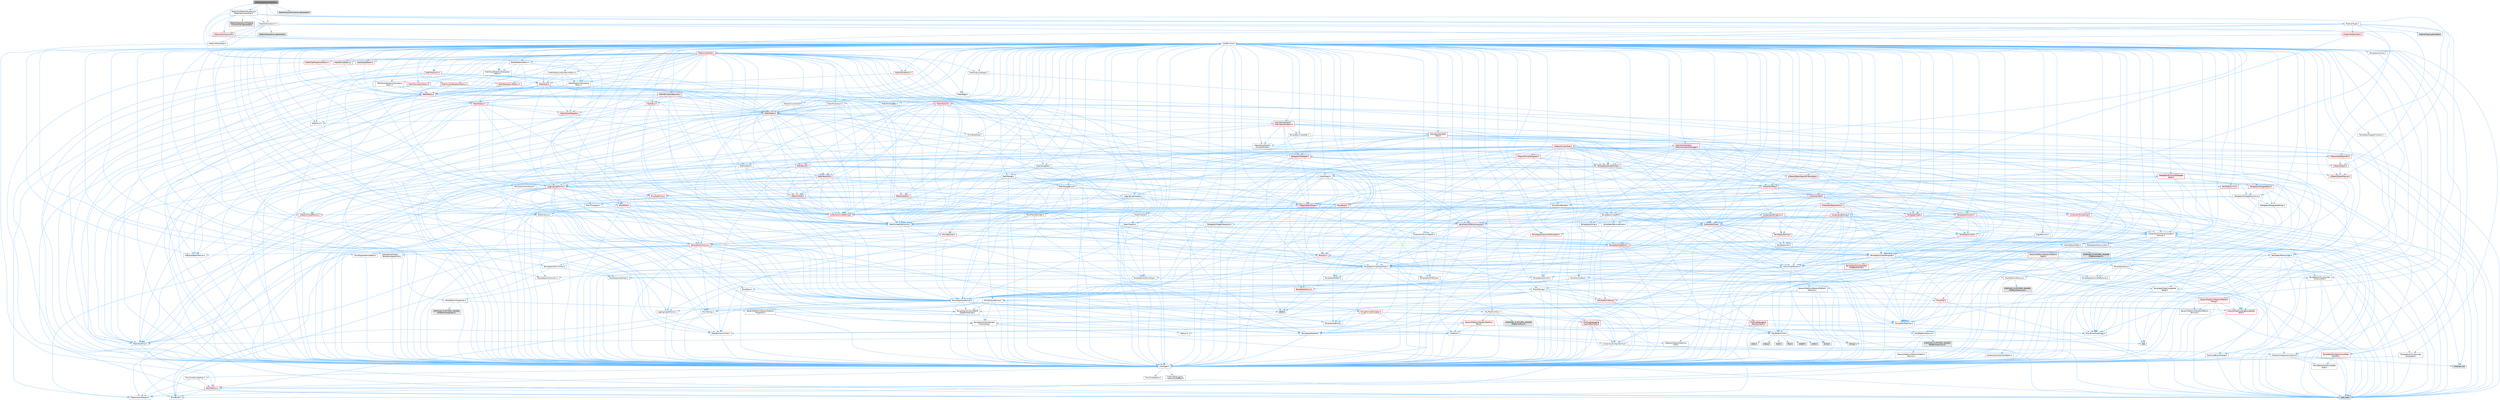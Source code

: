 digraph "MaterialLayersFunctions.h"
{
 // INTERACTIVE_SVG=YES
 // LATEX_PDF_SIZE
  bgcolor="transparent";
  edge [fontname=Helvetica,fontsize=10,labelfontname=Helvetica,labelfontsize=10];
  node [fontname=Helvetica,fontsize=10,shape=box,height=0.2,width=0.4];
  Node1 [id="Node000001",label="MaterialLayersFunctions.h",height=0.2,width=0.4,color="gray40", fillcolor="grey60", style="filled", fontcolor="black",tooltip=" "];
  Node1 -> Node2 [id="edge1_Node000001_Node000002",color="steelblue1",style="solid",tooltip=" "];
  Node2 [id="Node000002",label="CoreMinimal.h",height=0.2,width=0.4,color="grey40", fillcolor="white", style="filled",URL="$d7/d67/CoreMinimal_8h.html",tooltip=" "];
  Node2 -> Node3 [id="edge2_Node000002_Node000003",color="steelblue1",style="solid",tooltip=" "];
  Node3 [id="Node000003",label="CoreTypes.h",height=0.2,width=0.4,color="grey40", fillcolor="white", style="filled",URL="$dc/dec/CoreTypes_8h.html",tooltip=" "];
  Node3 -> Node4 [id="edge3_Node000003_Node000004",color="steelblue1",style="solid",tooltip=" "];
  Node4 [id="Node000004",label="HAL/Platform.h",height=0.2,width=0.4,color="red", fillcolor="#FFF0F0", style="filled",URL="$d9/dd0/Platform_8h.html",tooltip=" "];
  Node4 -> Node5 [id="edge4_Node000004_Node000005",color="steelblue1",style="solid",tooltip=" "];
  Node5 [id="Node000005",label="Misc/Build.h",height=0.2,width=0.4,color="grey40", fillcolor="white", style="filled",URL="$d3/dbb/Build_8h.html",tooltip=" "];
  Node4 -> Node7 [id="edge5_Node000004_Node000007",color="steelblue1",style="solid",tooltip=" "];
  Node7 [id="Node000007",label="type_traits",height=0.2,width=0.4,color="grey60", fillcolor="#E0E0E0", style="filled",tooltip=" "];
  Node4 -> Node8 [id="edge6_Node000004_Node000008",color="steelblue1",style="solid",tooltip=" "];
  Node8 [id="Node000008",label="PreprocessorHelpers.h",height=0.2,width=0.4,color="grey40", fillcolor="white", style="filled",URL="$db/ddb/PreprocessorHelpers_8h.html",tooltip=" "];
  Node3 -> Node14 [id="edge7_Node000003_Node000014",color="steelblue1",style="solid",tooltip=" "];
  Node14 [id="Node000014",label="ProfilingDebugging\l/UMemoryDefines.h",height=0.2,width=0.4,color="grey40", fillcolor="white", style="filled",URL="$d2/da2/UMemoryDefines_8h.html",tooltip=" "];
  Node3 -> Node15 [id="edge8_Node000003_Node000015",color="steelblue1",style="solid",tooltip=" "];
  Node15 [id="Node000015",label="Misc/CoreMiscDefines.h",height=0.2,width=0.4,color="grey40", fillcolor="white", style="filled",URL="$da/d38/CoreMiscDefines_8h.html",tooltip=" "];
  Node15 -> Node4 [id="edge9_Node000015_Node000004",color="steelblue1",style="solid",tooltip=" "];
  Node15 -> Node8 [id="edge10_Node000015_Node000008",color="steelblue1",style="solid",tooltip=" "];
  Node3 -> Node16 [id="edge11_Node000003_Node000016",color="steelblue1",style="solid",tooltip=" "];
  Node16 [id="Node000016",label="Misc/CoreDefines.h",height=0.2,width=0.4,color="grey40", fillcolor="white", style="filled",URL="$d3/dd2/CoreDefines_8h.html",tooltip=" "];
  Node2 -> Node17 [id="edge12_Node000002_Node000017",color="steelblue1",style="solid",tooltip=" "];
  Node17 [id="Node000017",label="CoreFwd.h",height=0.2,width=0.4,color="grey40", fillcolor="white", style="filled",URL="$d1/d1e/CoreFwd_8h.html",tooltip=" "];
  Node17 -> Node3 [id="edge13_Node000017_Node000003",color="steelblue1",style="solid",tooltip=" "];
  Node17 -> Node18 [id="edge14_Node000017_Node000018",color="steelblue1",style="solid",tooltip=" "];
  Node18 [id="Node000018",label="Containers/ContainersFwd.h",height=0.2,width=0.4,color="grey40", fillcolor="white", style="filled",URL="$d4/d0a/ContainersFwd_8h.html",tooltip=" "];
  Node18 -> Node4 [id="edge15_Node000018_Node000004",color="steelblue1",style="solid",tooltip=" "];
  Node18 -> Node3 [id="edge16_Node000018_Node000003",color="steelblue1",style="solid",tooltip=" "];
  Node18 -> Node19 [id="edge17_Node000018_Node000019",color="steelblue1",style="solid",tooltip=" "];
  Node19 [id="Node000019",label="Traits/IsContiguousContainer.h",height=0.2,width=0.4,color="grey40", fillcolor="white", style="filled",URL="$d5/d3c/IsContiguousContainer_8h.html",tooltip=" "];
  Node19 -> Node3 [id="edge18_Node000019_Node000003",color="steelblue1",style="solid",tooltip=" "];
  Node19 -> Node20 [id="edge19_Node000019_Node000020",color="steelblue1",style="solid",tooltip=" "];
  Node20 [id="Node000020",label="Misc/StaticAssertComplete\lType.h",height=0.2,width=0.4,color="grey40", fillcolor="white", style="filled",URL="$d5/d4e/StaticAssertCompleteType_8h.html",tooltip=" "];
  Node19 -> Node21 [id="edge20_Node000019_Node000021",color="steelblue1",style="solid",tooltip=" "];
  Node21 [id="Node000021",label="initializer_list",height=0.2,width=0.4,color="grey60", fillcolor="#E0E0E0", style="filled",tooltip=" "];
  Node17 -> Node22 [id="edge21_Node000017_Node000022",color="steelblue1",style="solid",tooltip=" "];
  Node22 [id="Node000022",label="Math/MathFwd.h",height=0.2,width=0.4,color="grey40", fillcolor="white", style="filled",URL="$d2/d10/MathFwd_8h.html",tooltip=" "];
  Node22 -> Node4 [id="edge22_Node000022_Node000004",color="steelblue1",style="solid",tooltip=" "];
  Node17 -> Node23 [id="edge23_Node000017_Node000023",color="steelblue1",style="solid",tooltip=" "];
  Node23 [id="Node000023",label="UObject/UObjectHierarchy\lFwd.h",height=0.2,width=0.4,color="grey40", fillcolor="white", style="filled",URL="$d3/d13/UObjectHierarchyFwd_8h.html",tooltip=" "];
  Node2 -> Node23 [id="edge24_Node000002_Node000023",color="steelblue1",style="solid",tooltip=" "];
  Node2 -> Node18 [id="edge25_Node000002_Node000018",color="steelblue1",style="solid",tooltip=" "];
  Node2 -> Node24 [id="edge26_Node000002_Node000024",color="steelblue1",style="solid",tooltip=" "];
  Node24 [id="Node000024",label="Misc/VarArgs.h",height=0.2,width=0.4,color="grey40", fillcolor="white", style="filled",URL="$d5/d6f/VarArgs_8h.html",tooltip=" "];
  Node24 -> Node3 [id="edge27_Node000024_Node000003",color="steelblue1",style="solid",tooltip=" "];
  Node2 -> Node25 [id="edge28_Node000002_Node000025",color="steelblue1",style="solid",tooltip=" "];
  Node25 [id="Node000025",label="Logging/LogVerbosity.h",height=0.2,width=0.4,color="grey40", fillcolor="white", style="filled",URL="$d2/d8f/LogVerbosity_8h.html",tooltip=" "];
  Node25 -> Node3 [id="edge29_Node000025_Node000003",color="steelblue1",style="solid",tooltip=" "];
  Node2 -> Node26 [id="edge30_Node000002_Node000026",color="steelblue1",style="solid",tooltip=" "];
  Node26 [id="Node000026",label="Misc/OutputDevice.h",height=0.2,width=0.4,color="grey40", fillcolor="white", style="filled",URL="$d7/d32/OutputDevice_8h.html",tooltip=" "];
  Node26 -> Node17 [id="edge31_Node000026_Node000017",color="steelblue1",style="solid",tooltip=" "];
  Node26 -> Node3 [id="edge32_Node000026_Node000003",color="steelblue1",style="solid",tooltip=" "];
  Node26 -> Node25 [id="edge33_Node000026_Node000025",color="steelblue1",style="solid",tooltip=" "];
  Node26 -> Node24 [id="edge34_Node000026_Node000024",color="steelblue1",style="solid",tooltip=" "];
  Node26 -> Node27 [id="edge35_Node000026_Node000027",color="steelblue1",style="solid",tooltip=" "];
  Node27 [id="Node000027",label="Templates/IsArrayOrRefOf\lTypeByPredicate.h",height=0.2,width=0.4,color="grey40", fillcolor="white", style="filled",URL="$d6/da1/IsArrayOrRefOfTypeByPredicate_8h.html",tooltip=" "];
  Node27 -> Node3 [id="edge36_Node000027_Node000003",color="steelblue1",style="solid",tooltip=" "];
  Node26 -> Node28 [id="edge37_Node000026_Node000028",color="steelblue1",style="solid",tooltip=" "];
  Node28 [id="Node000028",label="Templates/IsValidVariadic\lFunctionArg.h",height=0.2,width=0.4,color="grey40", fillcolor="white", style="filled",URL="$d0/dc8/IsValidVariadicFunctionArg_8h.html",tooltip=" "];
  Node28 -> Node3 [id="edge38_Node000028_Node000003",color="steelblue1",style="solid",tooltip=" "];
  Node28 -> Node29 [id="edge39_Node000028_Node000029",color="steelblue1",style="solid",tooltip=" "];
  Node29 [id="Node000029",label="IsEnum.h",height=0.2,width=0.4,color="grey40", fillcolor="white", style="filled",URL="$d4/de5/IsEnum_8h.html",tooltip=" "];
  Node28 -> Node7 [id="edge40_Node000028_Node000007",color="steelblue1",style="solid",tooltip=" "];
  Node26 -> Node30 [id="edge41_Node000026_Node000030",color="steelblue1",style="solid",tooltip=" "];
  Node30 [id="Node000030",label="Traits/IsCharEncodingCompatible\lWith.h",height=0.2,width=0.4,color="red", fillcolor="#FFF0F0", style="filled",URL="$df/dd1/IsCharEncodingCompatibleWith_8h.html",tooltip=" "];
  Node30 -> Node7 [id="edge42_Node000030_Node000007",color="steelblue1",style="solid",tooltip=" "];
  Node2 -> Node32 [id="edge43_Node000002_Node000032",color="steelblue1",style="solid",tooltip=" "];
  Node32 [id="Node000032",label="HAL/PlatformCrt.h",height=0.2,width=0.4,color="grey40", fillcolor="white", style="filled",URL="$d8/d75/PlatformCrt_8h.html",tooltip=" "];
  Node32 -> Node33 [id="edge44_Node000032_Node000033",color="steelblue1",style="solid",tooltip=" "];
  Node33 [id="Node000033",label="new",height=0.2,width=0.4,color="grey60", fillcolor="#E0E0E0", style="filled",tooltip=" "];
  Node32 -> Node34 [id="edge45_Node000032_Node000034",color="steelblue1",style="solid",tooltip=" "];
  Node34 [id="Node000034",label="wchar.h",height=0.2,width=0.4,color="grey60", fillcolor="#E0E0E0", style="filled",tooltip=" "];
  Node32 -> Node35 [id="edge46_Node000032_Node000035",color="steelblue1",style="solid",tooltip=" "];
  Node35 [id="Node000035",label="stddef.h",height=0.2,width=0.4,color="grey60", fillcolor="#E0E0E0", style="filled",tooltip=" "];
  Node32 -> Node36 [id="edge47_Node000032_Node000036",color="steelblue1",style="solid",tooltip=" "];
  Node36 [id="Node000036",label="stdlib.h",height=0.2,width=0.4,color="grey60", fillcolor="#E0E0E0", style="filled",tooltip=" "];
  Node32 -> Node37 [id="edge48_Node000032_Node000037",color="steelblue1",style="solid",tooltip=" "];
  Node37 [id="Node000037",label="stdio.h",height=0.2,width=0.4,color="grey60", fillcolor="#E0E0E0", style="filled",tooltip=" "];
  Node32 -> Node38 [id="edge49_Node000032_Node000038",color="steelblue1",style="solid",tooltip=" "];
  Node38 [id="Node000038",label="stdarg.h",height=0.2,width=0.4,color="grey60", fillcolor="#E0E0E0", style="filled",tooltip=" "];
  Node32 -> Node39 [id="edge50_Node000032_Node000039",color="steelblue1",style="solid",tooltip=" "];
  Node39 [id="Node000039",label="math.h",height=0.2,width=0.4,color="grey60", fillcolor="#E0E0E0", style="filled",tooltip=" "];
  Node32 -> Node40 [id="edge51_Node000032_Node000040",color="steelblue1",style="solid",tooltip=" "];
  Node40 [id="Node000040",label="float.h",height=0.2,width=0.4,color="grey60", fillcolor="#E0E0E0", style="filled",tooltip=" "];
  Node32 -> Node41 [id="edge52_Node000032_Node000041",color="steelblue1",style="solid",tooltip=" "];
  Node41 [id="Node000041",label="string.h",height=0.2,width=0.4,color="grey60", fillcolor="#E0E0E0", style="filled",tooltip=" "];
  Node2 -> Node42 [id="edge53_Node000002_Node000042",color="steelblue1",style="solid",tooltip=" "];
  Node42 [id="Node000042",label="HAL/PlatformMisc.h",height=0.2,width=0.4,color="grey40", fillcolor="white", style="filled",URL="$d0/df5/PlatformMisc_8h.html",tooltip=" "];
  Node42 -> Node3 [id="edge54_Node000042_Node000003",color="steelblue1",style="solid",tooltip=" "];
  Node42 -> Node43 [id="edge55_Node000042_Node000043",color="steelblue1",style="solid",tooltip=" "];
  Node43 [id="Node000043",label="GenericPlatform/GenericPlatform\lMisc.h",height=0.2,width=0.4,color="red", fillcolor="#FFF0F0", style="filled",URL="$db/d9a/GenericPlatformMisc_8h.html",tooltip=" "];
  Node43 -> Node17 [id="edge56_Node000043_Node000017",color="steelblue1",style="solid",tooltip=" "];
  Node43 -> Node3 [id="edge57_Node000043_Node000003",color="steelblue1",style="solid",tooltip=" "];
  Node43 -> Node32 [id="edge58_Node000043_Node000032",color="steelblue1",style="solid",tooltip=" "];
  Node43 -> Node47 [id="edge59_Node000043_Node000047",color="steelblue1",style="solid",tooltip=" "];
  Node47 [id="Node000047",label="Math/NumericLimits.h",height=0.2,width=0.4,color="grey40", fillcolor="white", style="filled",URL="$df/d1b/NumericLimits_8h.html",tooltip=" "];
  Node47 -> Node3 [id="edge60_Node000047_Node000003",color="steelblue1",style="solid",tooltip=" "];
  Node43 -> Node49 [id="edge61_Node000043_Node000049",color="steelblue1",style="solid",tooltip=" "];
  Node49 [id="Node000049",label="Misc/EnumClassFlags.h",height=0.2,width=0.4,color="grey40", fillcolor="white", style="filled",URL="$d8/de7/EnumClassFlags_8h.html",tooltip=" "];
  Node42 -> Node52 [id="edge62_Node000042_Node000052",color="steelblue1",style="solid",tooltip=" "];
  Node52 [id="Node000052",label="COMPILED_PLATFORM_HEADER\l(PlatformMisc.h)",height=0.2,width=0.4,color="grey60", fillcolor="#E0E0E0", style="filled",tooltip=" "];
  Node42 -> Node53 [id="edge63_Node000042_Node000053",color="steelblue1",style="solid",tooltip=" "];
  Node53 [id="Node000053",label="ProfilingDebugging\l/CpuProfilerTrace.h",height=0.2,width=0.4,color="red", fillcolor="#FFF0F0", style="filled",URL="$da/dcb/CpuProfilerTrace_8h.html",tooltip=" "];
  Node53 -> Node3 [id="edge64_Node000053_Node000003",color="steelblue1",style="solid",tooltip=" "];
  Node53 -> Node18 [id="edge65_Node000053_Node000018",color="steelblue1",style="solid",tooltip=" "];
  Node53 -> Node54 [id="edge66_Node000053_Node000054",color="steelblue1",style="solid",tooltip=" "];
  Node54 [id="Node000054",label="HAL/PlatformAtomics.h",height=0.2,width=0.4,color="grey40", fillcolor="white", style="filled",URL="$d3/d36/PlatformAtomics_8h.html",tooltip=" "];
  Node54 -> Node3 [id="edge67_Node000054_Node000003",color="steelblue1",style="solid",tooltip=" "];
  Node54 -> Node55 [id="edge68_Node000054_Node000055",color="steelblue1",style="solid",tooltip=" "];
  Node55 [id="Node000055",label="GenericPlatform/GenericPlatform\lAtomics.h",height=0.2,width=0.4,color="grey40", fillcolor="white", style="filled",URL="$da/d72/GenericPlatformAtomics_8h.html",tooltip=" "];
  Node55 -> Node3 [id="edge69_Node000055_Node000003",color="steelblue1",style="solid",tooltip=" "];
  Node54 -> Node56 [id="edge70_Node000054_Node000056",color="steelblue1",style="solid",tooltip=" "];
  Node56 [id="Node000056",label="COMPILED_PLATFORM_HEADER\l(PlatformAtomics.h)",height=0.2,width=0.4,color="grey60", fillcolor="#E0E0E0", style="filled",tooltip=" "];
  Node53 -> Node8 [id="edge71_Node000053_Node000008",color="steelblue1",style="solid",tooltip=" "];
  Node53 -> Node5 [id="edge72_Node000053_Node000005",color="steelblue1",style="solid",tooltip=" "];
  Node2 -> Node61 [id="edge73_Node000002_Node000061",color="steelblue1",style="solid",tooltip=" "];
  Node61 [id="Node000061",label="Misc/AssertionMacros.h",height=0.2,width=0.4,color="grey40", fillcolor="white", style="filled",URL="$d0/dfa/AssertionMacros_8h.html",tooltip=" "];
  Node61 -> Node3 [id="edge74_Node000061_Node000003",color="steelblue1",style="solid",tooltip=" "];
  Node61 -> Node4 [id="edge75_Node000061_Node000004",color="steelblue1",style="solid",tooltip=" "];
  Node61 -> Node42 [id="edge76_Node000061_Node000042",color="steelblue1",style="solid",tooltip=" "];
  Node61 -> Node8 [id="edge77_Node000061_Node000008",color="steelblue1",style="solid",tooltip=" "];
  Node61 -> Node62 [id="edge78_Node000061_Node000062",color="steelblue1",style="solid",tooltip=" "];
  Node62 [id="Node000062",label="Templates/EnableIf.h",height=0.2,width=0.4,color="grey40", fillcolor="white", style="filled",URL="$d7/d60/EnableIf_8h.html",tooltip=" "];
  Node62 -> Node3 [id="edge79_Node000062_Node000003",color="steelblue1",style="solid",tooltip=" "];
  Node61 -> Node27 [id="edge80_Node000061_Node000027",color="steelblue1",style="solid",tooltip=" "];
  Node61 -> Node28 [id="edge81_Node000061_Node000028",color="steelblue1",style="solid",tooltip=" "];
  Node61 -> Node30 [id="edge82_Node000061_Node000030",color="steelblue1",style="solid",tooltip=" "];
  Node61 -> Node24 [id="edge83_Node000061_Node000024",color="steelblue1",style="solid",tooltip=" "];
  Node61 -> Node63 [id="edge84_Node000061_Node000063",color="steelblue1",style="solid",tooltip=" "];
  Node63 [id="Node000063",label="String/FormatStringSan.h",height=0.2,width=0.4,color="red", fillcolor="#FFF0F0", style="filled",URL="$d3/d8b/FormatStringSan_8h.html",tooltip=" "];
  Node63 -> Node7 [id="edge85_Node000063_Node000007",color="steelblue1",style="solid",tooltip=" "];
  Node63 -> Node3 [id="edge86_Node000063_Node000003",color="steelblue1",style="solid",tooltip=" "];
  Node63 -> Node64 [id="edge87_Node000063_Node000064",color="steelblue1",style="solid",tooltip=" "];
  Node64 [id="Node000064",label="Templates/Requires.h",height=0.2,width=0.4,color="grey40", fillcolor="white", style="filled",URL="$dc/d96/Requires_8h.html",tooltip=" "];
  Node64 -> Node62 [id="edge88_Node000064_Node000062",color="steelblue1",style="solid",tooltip=" "];
  Node64 -> Node7 [id="edge89_Node000064_Node000007",color="steelblue1",style="solid",tooltip=" "];
  Node63 -> Node65 [id="edge90_Node000063_Node000065",color="steelblue1",style="solid",tooltip=" "];
  Node65 [id="Node000065",label="Templates/Identity.h",height=0.2,width=0.4,color="grey40", fillcolor="white", style="filled",URL="$d0/dd5/Identity_8h.html",tooltip=" "];
  Node63 -> Node28 [id="edge91_Node000063_Node000028",color="steelblue1",style="solid",tooltip=" "];
  Node63 -> Node18 [id="edge92_Node000063_Node000018",color="steelblue1",style="solid",tooltip=" "];
  Node61 -> Node69 [id="edge93_Node000061_Node000069",color="steelblue1",style="solid",tooltip=" "];
  Node69 [id="Node000069",label="atomic",height=0.2,width=0.4,color="grey60", fillcolor="#E0E0E0", style="filled",tooltip=" "];
  Node2 -> Node70 [id="edge94_Node000002_Node000070",color="steelblue1",style="solid",tooltip=" "];
  Node70 [id="Node000070",label="Templates/IsPointer.h",height=0.2,width=0.4,color="grey40", fillcolor="white", style="filled",URL="$d7/d05/IsPointer_8h.html",tooltip=" "];
  Node70 -> Node3 [id="edge95_Node000070_Node000003",color="steelblue1",style="solid",tooltip=" "];
  Node2 -> Node71 [id="edge96_Node000002_Node000071",color="steelblue1",style="solid",tooltip=" "];
  Node71 [id="Node000071",label="HAL/PlatformMemory.h",height=0.2,width=0.4,color="grey40", fillcolor="white", style="filled",URL="$de/d68/PlatformMemory_8h.html",tooltip=" "];
  Node71 -> Node3 [id="edge97_Node000071_Node000003",color="steelblue1",style="solid",tooltip=" "];
  Node71 -> Node72 [id="edge98_Node000071_Node000072",color="steelblue1",style="solid",tooltip=" "];
  Node72 [id="Node000072",label="GenericPlatform/GenericPlatform\lMemory.h",height=0.2,width=0.4,color="grey40", fillcolor="white", style="filled",URL="$dd/d22/GenericPlatformMemory_8h.html",tooltip=" "];
  Node72 -> Node17 [id="edge99_Node000072_Node000017",color="steelblue1",style="solid",tooltip=" "];
  Node72 -> Node3 [id="edge100_Node000072_Node000003",color="steelblue1",style="solid",tooltip=" "];
  Node72 -> Node73 [id="edge101_Node000072_Node000073",color="steelblue1",style="solid",tooltip=" "];
  Node73 [id="Node000073",label="HAL/PlatformString.h",height=0.2,width=0.4,color="red", fillcolor="#FFF0F0", style="filled",URL="$db/db5/PlatformString_8h.html",tooltip=" "];
  Node73 -> Node3 [id="edge102_Node000073_Node000003",color="steelblue1",style="solid",tooltip=" "];
  Node72 -> Node41 [id="edge103_Node000072_Node000041",color="steelblue1",style="solid",tooltip=" "];
  Node72 -> Node34 [id="edge104_Node000072_Node000034",color="steelblue1",style="solid",tooltip=" "];
  Node71 -> Node75 [id="edge105_Node000071_Node000075",color="steelblue1",style="solid",tooltip=" "];
  Node75 [id="Node000075",label="COMPILED_PLATFORM_HEADER\l(PlatformMemory.h)",height=0.2,width=0.4,color="grey60", fillcolor="#E0E0E0", style="filled",tooltip=" "];
  Node2 -> Node54 [id="edge106_Node000002_Node000054",color="steelblue1",style="solid",tooltip=" "];
  Node2 -> Node76 [id="edge107_Node000002_Node000076",color="steelblue1",style="solid",tooltip=" "];
  Node76 [id="Node000076",label="Misc/Exec.h",height=0.2,width=0.4,color="grey40", fillcolor="white", style="filled",URL="$de/ddb/Exec_8h.html",tooltip=" "];
  Node76 -> Node3 [id="edge108_Node000076_Node000003",color="steelblue1",style="solid",tooltip=" "];
  Node76 -> Node61 [id="edge109_Node000076_Node000061",color="steelblue1",style="solid",tooltip=" "];
  Node2 -> Node77 [id="edge110_Node000002_Node000077",color="steelblue1",style="solid",tooltip=" "];
  Node77 [id="Node000077",label="HAL/MemoryBase.h",height=0.2,width=0.4,color="grey40", fillcolor="white", style="filled",URL="$d6/d9f/MemoryBase_8h.html",tooltip=" "];
  Node77 -> Node3 [id="edge111_Node000077_Node000003",color="steelblue1",style="solid",tooltip=" "];
  Node77 -> Node54 [id="edge112_Node000077_Node000054",color="steelblue1",style="solid",tooltip=" "];
  Node77 -> Node32 [id="edge113_Node000077_Node000032",color="steelblue1",style="solid",tooltip=" "];
  Node77 -> Node76 [id="edge114_Node000077_Node000076",color="steelblue1",style="solid",tooltip=" "];
  Node77 -> Node26 [id="edge115_Node000077_Node000026",color="steelblue1",style="solid",tooltip=" "];
  Node77 -> Node78 [id="edge116_Node000077_Node000078",color="steelblue1",style="solid",tooltip=" "];
  Node78 [id="Node000078",label="Templates/Atomic.h",height=0.2,width=0.4,color="red", fillcolor="#FFF0F0", style="filled",URL="$d3/d91/Atomic_8h.html",tooltip=" "];
  Node78 -> Node69 [id="edge117_Node000078_Node000069",color="steelblue1",style="solid",tooltip=" "];
  Node2 -> Node87 [id="edge118_Node000002_Node000087",color="steelblue1",style="solid",tooltip=" "];
  Node87 [id="Node000087",label="HAL/UnrealMemory.h",height=0.2,width=0.4,color="grey40", fillcolor="white", style="filled",URL="$d9/d96/UnrealMemory_8h.html",tooltip=" "];
  Node87 -> Node3 [id="edge119_Node000087_Node000003",color="steelblue1",style="solid",tooltip=" "];
  Node87 -> Node72 [id="edge120_Node000087_Node000072",color="steelblue1",style="solid",tooltip=" "];
  Node87 -> Node77 [id="edge121_Node000087_Node000077",color="steelblue1",style="solid",tooltip=" "];
  Node87 -> Node71 [id="edge122_Node000087_Node000071",color="steelblue1",style="solid",tooltip=" "];
  Node87 -> Node88 [id="edge123_Node000087_Node000088",color="steelblue1",style="solid",tooltip=" "];
  Node88 [id="Node000088",label="ProfilingDebugging\l/MemoryTrace.h",height=0.2,width=0.4,color="red", fillcolor="#FFF0F0", style="filled",URL="$da/dd7/MemoryTrace_8h.html",tooltip=" "];
  Node88 -> Node4 [id="edge124_Node000088_Node000004",color="steelblue1",style="solid",tooltip=" "];
  Node88 -> Node49 [id="edge125_Node000088_Node000049",color="steelblue1",style="solid",tooltip=" "];
  Node87 -> Node70 [id="edge126_Node000087_Node000070",color="steelblue1",style="solid",tooltip=" "];
  Node2 -> Node89 [id="edge127_Node000002_Node000089",color="steelblue1",style="solid",tooltip=" "];
  Node89 [id="Node000089",label="Templates/IsArithmetic.h",height=0.2,width=0.4,color="grey40", fillcolor="white", style="filled",URL="$d2/d5d/IsArithmetic_8h.html",tooltip=" "];
  Node89 -> Node3 [id="edge128_Node000089_Node000003",color="steelblue1",style="solid",tooltip=" "];
  Node2 -> Node83 [id="edge129_Node000002_Node000083",color="steelblue1",style="solid",tooltip=" "];
  Node83 [id="Node000083",label="Templates/AndOrNot.h",height=0.2,width=0.4,color="grey40", fillcolor="white", style="filled",URL="$db/d0a/AndOrNot_8h.html",tooltip=" "];
  Node83 -> Node3 [id="edge130_Node000083_Node000003",color="steelblue1",style="solid",tooltip=" "];
  Node2 -> Node90 [id="edge131_Node000002_Node000090",color="steelblue1",style="solid",tooltip=" "];
  Node90 [id="Node000090",label="Templates/IsPODType.h",height=0.2,width=0.4,color="grey40", fillcolor="white", style="filled",URL="$d7/db1/IsPODType_8h.html",tooltip=" "];
  Node90 -> Node3 [id="edge132_Node000090_Node000003",color="steelblue1",style="solid",tooltip=" "];
  Node2 -> Node91 [id="edge133_Node000002_Node000091",color="steelblue1",style="solid",tooltip=" "];
  Node91 [id="Node000091",label="Templates/IsUECoreType.h",height=0.2,width=0.4,color="grey40", fillcolor="white", style="filled",URL="$d1/db8/IsUECoreType_8h.html",tooltip=" "];
  Node91 -> Node3 [id="edge134_Node000091_Node000003",color="steelblue1",style="solid",tooltip=" "];
  Node91 -> Node7 [id="edge135_Node000091_Node000007",color="steelblue1",style="solid",tooltip=" "];
  Node2 -> Node84 [id="edge136_Node000002_Node000084",color="steelblue1",style="solid",tooltip=" "];
  Node84 [id="Node000084",label="Templates/IsTriviallyCopy\lConstructible.h",height=0.2,width=0.4,color="grey40", fillcolor="white", style="filled",URL="$d3/d78/IsTriviallyCopyConstructible_8h.html",tooltip=" "];
  Node84 -> Node3 [id="edge137_Node000084_Node000003",color="steelblue1",style="solid",tooltip=" "];
  Node84 -> Node7 [id="edge138_Node000084_Node000007",color="steelblue1",style="solid",tooltip=" "];
  Node2 -> Node92 [id="edge139_Node000002_Node000092",color="steelblue1",style="solid",tooltip=" "];
  Node92 [id="Node000092",label="Templates/UnrealTypeTraits.h",height=0.2,width=0.4,color="grey40", fillcolor="white", style="filled",URL="$d2/d2d/UnrealTypeTraits_8h.html",tooltip=" "];
  Node92 -> Node3 [id="edge140_Node000092_Node000003",color="steelblue1",style="solid",tooltip=" "];
  Node92 -> Node70 [id="edge141_Node000092_Node000070",color="steelblue1",style="solid",tooltip=" "];
  Node92 -> Node61 [id="edge142_Node000092_Node000061",color="steelblue1",style="solid",tooltip=" "];
  Node92 -> Node83 [id="edge143_Node000092_Node000083",color="steelblue1",style="solid",tooltip=" "];
  Node92 -> Node62 [id="edge144_Node000092_Node000062",color="steelblue1",style="solid",tooltip=" "];
  Node92 -> Node89 [id="edge145_Node000092_Node000089",color="steelblue1",style="solid",tooltip=" "];
  Node92 -> Node29 [id="edge146_Node000092_Node000029",color="steelblue1",style="solid",tooltip=" "];
  Node92 -> Node93 [id="edge147_Node000092_Node000093",color="steelblue1",style="solid",tooltip=" "];
  Node93 [id="Node000093",label="Templates/Models.h",height=0.2,width=0.4,color="grey40", fillcolor="white", style="filled",URL="$d3/d0c/Models_8h.html",tooltip=" "];
  Node93 -> Node65 [id="edge148_Node000093_Node000065",color="steelblue1",style="solid",tooltip=" "];
  Node92 -> Node90 [id="edge149_Node000092_Node000090",color="steelblue1",style="solid",tooltip=" "];
  Node92 -> Node91 [id="edge150_Node000092_Node000091",color="steelblue1",style="solid",tooltip=" "];
  Node92 -> Node84 [id="edge151_Node000092_Node000084",color="steelblue1",style="solid",tooltip=" "];
  Node2 -> Node62 [id="edge152_Node000002_Node000062",color="steelblue1",style="solid",tooltip=" "];
  Node2 -> Node94 [id="edge153_Node000002_Node000094",color="steelblue1",style="solid",tooltip=" "];
  Node94 [id="Node000094",label="Templates/RemoveReference.h",height=0.2,width=0.4,color="grey40", fillcolor="white", style="filled",URL="$da/dbe/RemoveReference_8h.html",tooltip=" "];
  Node94 -> Node3 [id="edge154_Node000094_Node000003",color="steelblue1",style="solid",tooltip=" "];
  Node2 -> Node95 [id="edge155_Node000002_Node000095",color="steelblue1",style="solid",tooltip=" "];
  Node95 [id="Node000095",label="Templates/IntegralConstant.h",height=0.2,width=0.4,color="grey40", fillcolor="white", style="filled",URL="$db/d1b/IntegralConstant_8h.html",tooltip=" "];
  Node95 -> Node3 [id="edge156_Node000095_Node000003",color="steelblue1",style="solid",tooltip=" "];
  Node2 -> Node96 [id="edge157_Node000002_Node000096",color="steelblue1",style="solid",tooltip=" "];
  Node96 [id="Node000096",label="Templates/IsClass.h",height=0.2,width=0.4,color="grey40", fillcolor="white", style="filled",URL="$db/dcb/IsClass_8h.html",tooltip=" "];
  Node96 -> Node3 [id="edge158_Node000096_Node000003",color="steelblue1",style="solid",tooltip=" "];
  Node2 -> Node97 [id="edge159_Node000002_Node000097",color="steelblue1",style="solid",tooltip=" "];
  Node97 [id="Node000097",label="Templates/TypeCompatible\lBytes.h",height=0.2,width=0.4,color="grey40", fillcolor="white", style="filled",URL="$df/d0a/TypeCompatibleBytes_8h.html",tooltip=" "];
  Node97 -> Node3 [id="edge160_Node000097_Node000003",color="steelblue1",style="solid",tooltip=" "];
  Node97 -> Node41 [id="edge161_Node000097_Node000041",color="steelblue1",style="solid",tooltip=" "];
  Node97 -> Node33 [id="edge162_Node000097_Node000033",color="steelblue1",style="solid",tooltip=" "];
  Node97 -> Node7 [id="edge163_Node000097_Node000007",color="steelblue1",style="solid",tooltip=" "];
  Node2 -> Node19 [id="edge164_Node000002_Node000019",color="steelblue1",style="solid",tooltip=" "];
  Node2 -> Node98 [id="edge165_Node000002_Node000098",color="steelblue1",style="solid",tooltip=" "];
  Node98 [id="Node000098",label="Templates/UnrealTemplate.h",height=0.2,width=0.4,color="grey40", fillcolor="white", style="filled",URL="$d4/d24/UnrealTemplate_8h.html",tooltip=" "];
  Node98 -> Node3 [id="edge166_Node000098_Node000003",color="steelblue1",style="solid",tooltip=" "];
  Node98 -> Node70 [id="edge167_Node000098_Node000070",color="steelblue1",style="solid",tooltip=" "];
  Node98 -> Node87 [id="edge168_Node000098_Node000087",color="steelblue1",style="solid",tooltip=" "];
  Node98 -> Node99 [id="edge169_Node000098_Node000099",color="steelblue1",style="solid",tooltip=" "];
  Node99 [id="Node000099",label="Templates/CopyQualifiers\lAndRefsFromTo.h",height=0.2,width=0.4,color="red", fillcolor="#FFF0F0", style="filled",URL="$d3/db3/CopyQualifiersAndRefsFromTo_8h.html",tooltip=" "];
  Node98 -> Node92 [id="edge170_Node000098_Node000092",color="steelblue1",style="solid",tooltip=" "];
  Node98 -> Node94 [id="edge171_Node000098_Node000094",color="steelblue1",style="solid",tooltip=" "];
  Node98 -> Node64 [id="edge172_Node000098_Node000064",color="steelblue1",style="solid",tooltip=" "];
  Node98 -> Node97 [id="edge173_Node000098_Node000097",color="steelblue1",style="solid",tooltip=" "];
  Node98 -> Node65 [id="edge174_Node000098_Node000065",color="steelblue1",style="solid",tooltip=" "];
  Node98 -> Node19 [id="edge175_Node000098_Node000019",color="steelblue1",style="solid",tooltip=" "];
  Node98 -> Node101 [id="edge176_Node000098_Node000101",color="steelblue1",style="solid",tooltip=" "];
  Node101 [id="Node000101",label="Traits/UseBitwiseSwap.h",height=0.2,width=0.4,color="grey40", fillcolor="white", style="filled",URL="$db/df3/UseBitwiseSwap_8h.html",tooltip=" "];
  Node101 -> Node3 [id="edge177_Node000101_Node000003",color="steelblue1",style="solid",tooltip=" "];
  Node101 -> Node7 [id="edge178_Node000101_Node000007",color="steelblue1",style="solid",tooltip=" "];
  Node98 -> Node7 [id="edge179_Node000098_Node000007",color="steelblue1",style="solid",tooltip=" "];
  Node2 -> Node47 [id="edge180_Node000002_Node000047",color="steelblue1",style="solid",tooltip=" "];
  Node2 -> Node102 [id="edge181_Node000002_Node000102",color="steelblue1",style="solid",tooltip=" "];
  Node102 [id="Node000102",label="HAL/PlatformMath.h",height=0.2,width=0.4,color="grey40", fillcolor="white", style="filled",URL="$dc/d53/PlatformMath_8h.html",tooltip=" "];
  Node102 -> Node3 [id="edge182_Node000102_Node000003",color="steelblue1",style="solid",tooltip=" "];
  Node102 -> Node103 [id="edge183_Node000102_Node000103",color="steelblue1",style="solid",tooltip=" "];
  Node103 [id="Node000103",label="GenericPlatform/GenericPlatform\lMath.h",height=0.2,width=0.4,color="red", fillcolor="#FFF0F0", style="filled",URL="$d5/d79/GenericPlatformMath_8h.html",tooltip=" "];
  Node103 -> Node3 [id="edge184_Node000103_Node000003",color="steelblue1",style="solid",tooltip=" "];
  Node103 -> Node18 [id="edge185_Node000103_Node000018",color="steelblue1",style="solid",tooltip=" "];
  Node103 -> Node32 [id="edge186_Node000103_Node000032",color="steelblue1",style="solid",tooltip=" "];
  Node103 -> Node83 [id="edge187_Node000103_Node000083",color="steelblue1",style="solid",tooltip=" "];
  Node103 -> Node104 [id="edge188_Node000103_Node000104",color="steelblue1",style="solid",tooltip=" "];
  Node104 [id="Node000104",label="Templates/Decay.h",height=0.2,width=0.4,color="grey40", fillcolor="white", style="filled",URL="$dd/d0f/Decay_8h.html",tooltip=" "];
  Node104 -> Node3 [id="edge189_Node000104_Node000003",color="steelblue1",style="solid",tooltip=" "];
  Node104 -> Node94 [id="edge190_Node000104_Node000094",color="steelblue1",style="solid",tooltip=" "];
  Node104 -> Node7 [id="edge191_Node000104_Node000007",color="steelblue1",style="solid",tooltip=" "];
  Node103 -> Node92 [id="edge192_Node000103_Node000092",color="steelblue1",style="solid",tooltip=" "];
  Node103 -> Node64 [id="edge193_Node000103_Node000064",color="steelblue1",style="solid",tooltip=" "];
  Node103 -> Node97 [id="edge194_Node000103_Node000097",color="steelblue1",style="solid",tooltip=" "];
  Node103 -> Node7 [id="edge195_Node000103_Node000007",color="steelblue1",style="solid",tooltip=" "];
  Node102 -> Node109 [id="edge196_Node000102_Node000109",color="steelblue1",style="solid",tooltip=" "];
  Node109 [id="Node000109",label="COMPILED_PLATFORM_HEADER\l(PlatformMath.h)",height=0.2,width=0.4,color="grey60", fillcolor="#E0E0E0", style="filled",tooltip=" "];
  Node2 -> Node85 [id="edge197_Node000002_Node000085",color="steelblue1",style="solid",tooltip=" "];
  Node85 [id="Node000085",label="Templates/IsTriviallyCopy\lAssignable.h",height=0.2,width=0.4,color="grey40", fillcolor="white", style="filled",URL="$d2/df2/IsTriviallyCopyAssignable_8h.html",tooltip=" "];
  Node85 -> Node3 [id="edge198_Node000085_Node000003",color="steelblue1",style="solid",tooltip=" "];
  Node85 -> Node7 [id="edge199_Node000085_Node000007",color="steelblue1",style="solid",tooltip=" "];
  Node2 -> Node110 [id="edge200_Node000002_Node000110",color="steelblue1",style="solid",tooltip=" "];
  Node110 [id="Node000110",label="Templates/MemoryOps.h",height=0.2,width=0.4,color="grey40", fillcolor="white", style="filled",URL="$db/dea/MemoryOps_8h.html",tooltip=" "];
  Node110 -> Node3 [id="edge201_Node000110_Node000003",color="steelblue1",style="solid",tooltip=" "];
  Node110 -> Node87 [id="edge202_Node000110_Node000087",color="steelblue1",style="solid",tooltip=" "];
  Node110 -> Node85 [id="edge203_Node000110_Node000085",color="steelblue1",style="solid",tooltip=" "];
  Node110 -> Node84 [id="edge204_Node000110_Node000084",color="steelblue1",style="solid",tooltip=" "];
  Node110 -> Node64 [id="edge205_Node000110_Node000064",color="steelblue1",style="solid",tooltip=" "];
  Node110 -> Node92 [id="edge206_Node000110_Node000092",color="steelblue1",style="solid",tooltip=" "];
  Node110 -> Node101 [id="edge207_Node000110_Node000101",color="steelblue1",style="solid",tooltip=" "];
  Node110 -> Node33 [id="edge208_Node000110_Node000033",color="steelblue1",style="solid",tooltip=" "];
  Node110 -> Node7 [id="edge209_Node000110_Node000007",color="steelblue1",style="solid",tooltip=" "];
  Node2 -> Node111 [id="edge210_Node000002_Node000111",color="steelblue1",style="solid",tooltip=" "];
  Node111 [id="Node000111",label="Containers/ContainerAllocation\lPolicies.h",height=0.2,width=0.4,color="grey40", fillcolor="white", style="filled",URL="$d7/dff/ContainerAllocationPolicies_8h.html",tooltip=" "];
  Node111 -> Node3 [id="edge211_Node000111_Node000003",color="steelblue1",style="solid",tooltip=" "];
  Node111 -> Node112 [id="edge212_Node000111_Node000112",color="steelblue1",style="solid",tooltip=" "];
  Node112 [id="Node000112",label="Containers/ContainerHelpers.h",height=0.2,width=0.4,color="grey40", fillcolor="white", style="filled",URL="$d7/d33/ContainerHelpers_8h.html",tooltip=" "];
  Node112 -> Node3 [id="edge213_Node000112_Node000003",color="steelblue1",style="solid",tooltip=" "];
  Node111 -> Node111 [id="edge214_Node000111_Node000111",color="steelblue1",style="solid",tooltip=" "];
  Node111 -> Node102 [id="edge215_Node000111_Node000102",color="steelblue1",style="solid",tooltip=" "];
  Node111 -> Node87 [id="edge216_Node000111_Node000087",color="steelblue1",style="solid",tooltip=" "];
  Node111 -> Node47 [id="edge217_Node000111_Node000047",color="steelblue1",style="solid",tooltip=" "];
  Node111 -> Node61 [id="edge218_Node000111_Node000061",color="steelblue1",style="solid",tooltip=" "];
  Node111 -> Node113 [id="edge219_Node000111_Node000113",color="steelblue1",style="solid",tooltip=" "];
  Node113 [id="Node000113",label="Templates/IsPolymorphic.h",height=0.2,width=0.4,color="grey40", fillcolor="white", style="filled",URL="$dc/d20/IsPolymorphic_8h.html",tooltip=" "];
  Node111 -> Node110 [id="edge220_Node000111_Node000110",color="steelblue1",style="solid",tooltip=" "];
  Node111 -> Node97 [id="edge221_Node000111_Node000097",color="steelblue1",style="solid",tooltip=" "];
  Node111 -> Node7 [id="edge222_Node000111_Node000007",color="steelblue1",style="solid",tooltip=" "];
  Node2 -> Node114 [id="edge223_Node000002_Node000114",color="steelblue1",style="solid",tooltip=" "];
  Node114 [id="Node000114",label="Templates/IsEnumClass.h",height=0.2,width=0.4,color="grey40", fillcolor="white", style="filled",URL="$d7/d15/IsEnumClass_8h.html",tooltip=" "];
  Node114 -> Node3 [id="edge224_Node000114_Node000003",color="steelblue1",style="solid",tooltip=" "];
  Node114 -> Node83 [id="edge225_Node000114_Node000083",color="steelblue1",style="solid",tooltip=" "];
  Node2 -> Node115 [id="edge226_Node000002_Node000115",color="steelblue1",style="solid",tooltip=" "];
  Node115 [id="Node000115",label="HAL/PlatformProperties.h",height=0.2,width=0.4,color="grey40", fillcolor="white", style="filled",URL="$d9/db0/PlatformProperties_8h.html",tooltip=" "];
  Node115 -> Node3 [id="edge227_Node000115_Node000003",color="steelblue1",style="solid",tooltip=" "];
  Node115 -> Node116 [id="edge228_Node000115_Node000116",color="steelblue1",style="solid",tooltip=" "];
  Node116 [id="Node000116",label="GenericPlatform/GenericPlatform\lProperties.h",height=0.2,width=0.4,color="grey40", fillcolor="white", style="filled",URL="$d2/dcd/GenericPlatformProperties_8h.html",tooltip=" "];
  Node116 -> Node3 [id="edge229_Node000116_Node000003",color="steelblue1",style="solid",tooltip=" "];
  Node116 -> Node43 [id="edge230_Node000116_Node000043",color="steelblue1",style="solid",tooltip=" "];
  Node115 -> Node117 [id="edge231_Node000115_Node000117",color="steelblue1",style="solid",tooltip=" "];
  Node117 [id="Node000117",label="COMPILED_PLATFORM_HEADER\l(PlatformProperties.h)",height=0.2,width=0.4,color="grey60", fillcolor="#E0E0E0", style="filled",tooltip=" "];
  Node2 -> Node118 [id="edge232_Node000002_Node000118",color="steelblue1",style="solid",tooltip=" "];
  Node118 [id="Node000118",label="Misc/EngineVersionBase.h",height=0.2,width=0.4,color="grey40", fillcolor="white", style="filled",URL="$d5/d2b/EngineVersionBase_8h.html",tooltip=" "];
  Node118 -> Node3 [id="edge233_Node000118_Node000003",color="steelblue1",style="solid",tooltip=" "];
  Node2 -> Node119 [id="edge234_Node000002_Node000119",color="steelblue1",style="solid",tooltip=" "];
  Node119 [id="Node000119",label="Internationalization\l/TextNamespaceFwd.h",height=0.2,width=0.4,color="grey40", fillcolor="white", style="filled",URL="$d8/d97/TextNamespaceFwd_8h.html",tooltip=" "];
  Node119 -> Node3 [id="edge235_Node000119_Node000003",color="steelblue1",style="solid",tooltip=" "];
  Node2 -> Node120 [id="edge236_Node000002_Node000120",color="steelblue1",style="solid",tooltip=" "];
  Node120 [id="Node000120",label="Serialization/Archive.h",height=0.2,width=0.4,color="red", fillcolor="#FFF0F0", style="filled",URL="$d7/d3b/Archive_8h.html",tooltip=" "];
  Node120 -> Node17 [id="edge237_Node000120_Node000017",color="steelblue1",style="solid",tooltip=" "];
  Node120 -> Node3 [id="edge238_Node000120_Node000003",color="steelblue1",style="solid",tooltip=" "];
  Node120 -> Node115 [id="edge239_Node000120_Node000115",color="steelblue1",style="solid",tooltip=" "];
  Node120 -> Node119 [id="edge240_Node000120_Node000119",color="steelblue1",style="solid",tooltip=" "];
  Node120 -> Node22 [id="edge241_Node000120_Node000022",color="steelblue1",style="solid",tooltip=" "];
  Node120 -> Node61 [id="edge242_Node000120_Node000061",color="steelblue1",style="solid",tooltip=" "];
  Node120 -> Node5 [id="edge243_Node000120_Node000005",color="steelblue1",style="solid",tooltip=" "];
  Node120 -> Node118 [id="edge244_Node000120_Node000118",color="steelblue1",style="solid",tooltip=" "];
  Node120 -> Node24 [id="edge245_Node000120_Node000024",color="steelblue1",style="solid",tooltip=" "];
  Node120 -> Node62 [id="edge246_Node000120_Node000062",color="steelblue1",style="solid",tooltip=" "];
  Node120 -> Node27 [id="edge247_Node000120_Node000027",color="steelblue1",style="solid",tooltip=" "];
  Node120 -> Node114 [id="edge248_Node000120_Node000114",color="steelblue1",style="solid",tooltip=" "];
  Node120 -> Node28 [id="edge249_Node000120_Node000028",color="steelblue1",style="solid",tooltip=" "];
  Node120 -> Node98 [id="edge250_Node000120_Node000098",color="steelblue1",style="solid",tooltip=" "];
  Node120 -> Node30 [id="edge251_Node000120_Node000030",color="steelblue1",style="solid",tooltip=" "];
  Node120 -> Node123 [id="edge252_Node000120_Node000123",color="steelblue1",style="solid",tooltip=" "];
  Node123 [id="Node000123",label="UObject/ObjectVersion.h",height=0.2,width=0.4,color="grey40", fillcolor="white", style="filled",URL="$da/d63/ObjectVersion_8h.html",tooltip=" "];
  Node123 -> Node3 [id="edge253_Node000123_Node000003",color="steelblue1",style="solid",tooltip=" "];
  Node2 -> Node124 [id="edge254_Node000002_Node000124",color="steelblue1",style="solid",tooltip=" "];
  Node124 [id="Node000124",label="Templates/Less.h",height=0.2,width=0.4,color="grey40", fillcolor="white", style="filled",URL="$de/dc8/Less_8h.html",tooltip=" "];
  Node124 -> Node3 [id="edge255_Node000124_Node000003",color="steelblue1",style="solid",tooltip=" "];
  Node124 -> Node98 [id="edge256_Node000124_Node000098",color="steelblue1",style="solid",tooltip=" "];
  Node2 -> Node125 [id="edge257_Node000002_Node000125",color="steelblue1",style="solid",tooltip=" "];
  Node125 [id="Node000125",label="Templates/Sorting.h",height=0.2,width=0.4,color="red", fillcolor="#FFF0F0", style="filled",URL="$d3/d9e/Sorting_8h.html",tooltip=" "];
  Node125 -> Node3 [id="edge258_Node000125_Node000003",color="steelblue1",style="solid",tooltip=" "];
  Node125 -> Node102 [id="edge259_Node000125_Node000102",color="steelblue1",style="solid",tooltip=" "];
  Node125 -> Node124 [id="edge260_Node000125_Node000124",color="steelblue1",style="solid",tooltip=" "];
  Node2 -> Node136 [id="edge261_Node000002_Node000136",color="steelblue1",style="solid",tooltip=" "];
  Node136 [id="Node000136",label="Misc/Char.h",height=0.2,width=0.4,color="red", fillcolor="#FFF0F0", style="filled",URL="$d0/d58/Char_8h.html",tooltip=" "];
  Node136 -> Node3 [id="edge262_Node000136_Node000003",color="steelblue1",style="solid",tooltip=" "];
  Node136 -> Node7 [id="edge263_Node000136_Node000007",color="steelblue1",style="solid",tooltip=" "];
  Node2 -> Node139 [id="edge264_Node000002_Node000139",color="steelblue1",style="solid",tooltip=" "];
  Node139 [id="Node000139",label="GenericPlatform/GenericPlatform\lStricmp.h",height=0.2,width=0.4,color="grey40", fillcolor="white", style="filled",URL="$d2/d86/GenericPlatformStricmp_8h.html",tooltip=" "];
  Node139 -> Node3 [id="edge265_Node000139_Node000003",color="steelblue1",style="solid",tooltip=" "];
  Node2 -> Node140 [id="edge266_Node000002_Node000140",color="steelblue1",style="solid",tooltip=" "];
  Node140 [id="Node000140",label="GenericPlatform/GenericPlatform\lString.h",height=0.2,width=0.4,color="red", fillcolor="#FFF0F0", style="filled",URL="$dd/d20/GenericPlatformString_8h.html",tooltip=" "];
  Node140 -> Node3 [id="edge267_Node000140_Node000003",color="steelblue1",style="solid",tooltip=" "];
  Node140 -> Node139 [id="edge268_Node000140_Node000139",color="steelblue1",style="solid",tooltip=" "];
  Node140 -> Node62 [id="edge269_Node000140_Node000062",color="steelblue1",style="solid",tooltip=" "];
  Node140 -> Node30 [id="edge270_Node000140_Node000030",color="steelblue1",style="solid",tooltip=" "];
  Node140 -> Node7 [id="edge271_Node000140_Node000007",color="steelblue1",style="solid",tooltip=" "];
  Node2 -> Node73 [id="edge272_Node000002_Node000073",color="steelblue1",style="solid",tooltip=" "];
  Node2 -> Node143 [id="edge273_Node000002_Node000143",color="steelblue1",style="solid",tooltip=" "];
  Node143 [id="Node000143",label="Misc/CString.h",height=0.2,width=0.4,color="grey40", fillcolor="white", style="filled",URL="$d2/d49/CString_8h.html",tooltip=" "];
  Node143 -> Node3 [id="edge274_Node000143_Node000003",color="steelblue1",style="solid",tooltip=" "];
  Node143 -> Node32 [id="edge275_Node000143_Node000032",color="steelblue1",style="solid",tooltip=" "];
  Node143 -> Node73 [id="edge276_Node000143_Node000073",color="steelblue1",style="solid",tooltip=" "];
  Node143 -> Node61 [id="edge277_Node000143_Node000061",color="steelblue1",style="solid",tooltip=" "];
  Node143 -> Node136 [id="edge278_Node000143_Node000136",color="steelblue1",style="solid",tooltip=" "];
  Node143 -> Node24 [id="edge279_Node000143_Node000024",color="steelblue1",style="solid",tooltip=" "];
  Node143 -> Node27 [id="edge280_Node000143_Node000027",color="steelblue1",style="solid",tooltip=" "];
  Node143 -> Node28 [id="edge281_Node000143_Node000028",color="steelblue1",style="solid",tooltip=" "];
  Node143 -> Node30 [id="edge282_Node000143_Node000030",color="steelblue1",style="solid",tooltip=" "];
  Node2 -> Node144 [id="edge283_Node000002_Node000144",color="steelblue1",style="solid",tooltip=" "];
  Node144 [id="Node000144",label="Misc/Crc.h",height=0.2,width=0.4,color="red", fillcolor="#FFF0F0", style="filled",URL="$d4/dd2/Crc_8h.html",tooltip=" "];
  Node144 -> Node3 [id="edge284_Node000144_Node000003",color="steelblue1",style="solid",tooltip=" "];
  Node144 -> Node73 [id="edge285_Node000144_Node000073",color="steelblue1",style="solid",tooltip=" "];
  Node144 -> Node61 [id="edge286_Node000144_Node000061",color="steelblue1",style="solid",tooltip=" "];
  Node144 -> Node143 [id="edge287_Node000144_Node000143",color="steelblue1",style="solid",tooltip=" "];
  Node144 -> Node136 [id="edge288_Node000144_Node000136",color="steelblue1",style="solid",tooltip=" "];
  Node144 -> Node92 [id="edge289_Node000144_Node000092",color="steelblue1",style="solid",tooltip=" "];
  Node2 -> Node135 [id="edge290_Node000002_Node000135",color="steelblue1",style="solid",tooltip=" "];
  Node135 [id="Node000135",label="Math/UnrealMathUtility.h",height=0.2,width=0.4,color="grey40", fillcolor="white", style="filled",URL="$db/db8/UnrealMathUtility_8h.html",tooltip=" "];
  Node135 -> Node3 [id="edge291_Node000135_Node000003",color="steelblue1",style="solid",tooltip=" "];
  Node135 -> Node61 [id="edge292_Node000135_Node000061",color="steelblue1",style="solid",tooltip=" "];
  Node135 -> Node102 [id="edge293_Node000135_Node000102",color="steelblue1",style="solid",tooltip=" "];
  Node135 -> Node22 [id="edge294_Node000135_Node000022",color="steelblue1",style="solid",tooltip=" "];
  Node135 -> Node65 [id="edge295_Node000135_Node000065",color="steelblue1",style="solid",tooltip=" "];
  Node135 -> Node64 [id="edge296_Node000135_Node000064",color="steelblue1",style="solid",tooltip=" "];
  Node2 -> Node145 [id="edge297_Node000002_Node000145",color="steelblue1",style="solid",tooltip=" "];
  Node145 [id="Node000145",label="Containers/UnrealString.h",height=0.2,width=0.4,color="red", fillcolor="#FFF0F0", style="filled",URL="$d5/dba/UnrealString_8h.html",tooltip=" "];
  Node2 -> Node149 [id="edge298_Node000002_Node000149",color="steelblue1",style="solid",tooltip=" "];
  Node149 [id="Node000149",label="Containers/Array.h",height=0.2,width=0.4,color="red", fillcolor="#FFF0F0", style="filled",URL="$df/dd0/Array_8h.html",tooltip=" "];
  Node149 -> Node3 [id="edge299_Node000149_Node000003",color="steelblue1",style="solid",tooltip=" "];
  Node149 -> Node61 [id="edge300_Node000149_Node000061",color="steelblue1",style="solid",tooltip=" "];
  Node149 -> Node87 [id="edge301_Node000149_Node000087",color="steelblue1",style="solid",tooltip=" "];
  Node149 -> Node92 [id="edge302_Node000149_Node000092",color="steelblue1",style="solid",tooltip=" "];
  Node149 -> Node98 [id="edge303_Node000149_Node000098",color="steelblue1",style="solid",tooltip=" "];
  Node149 -> Node111 [id="edge304_Node000149_Node000111",color="steelblue1",style="solid",tooltip=" "];
  Node149 -> Node120 [id="edge305_Node000149_Node000120",color="steelblue1",style="solid",tooltip=" "];
  Node149 -> Node128 [id="edge306_Node000149_Node000128",color="steelblue1",style="solid",tooltip=" "];
  Node128 [id="Node000128",label="Templates/Invoke.h",height=0.2,width=0.4,color="red", fillcolor="#FFF0F0", style="filled",URL="$d7/deb/Invoke_8h.html",tooltip=" "];
  Node128 -> Node3 [id="edge307_Node000128_Node000003",color="steelblue1",style="solid",tooltip=" "];
  Node128 -> Node98 [id="edge308_Node000128_Node000098",color="steelblue1",style="solid",tooltip=" "];
  Node128 -> Node7 [id="edge309_Node000128_Node000007",color="steelblue1",style="solid",tooltip=" "];
  Node149 -> Node124 [id="edge310_Node000149_Node000124",color="steelblue1",style="solid",tooltip=" "];
  Node149 -> Node64 [id="edge311_Node000149_Node000064",color="steelblue1",style="solid",tooltip=" "];
  Node149 -> Node125 [id="edge312_Node000149_Node000125",color="steelblue1",style="solid",tooltip=" "];
  Node149 -> Node172 [id="edge313_Node000149_Node000172",color="steelblue1",style="solid",tooltip=" "];
  Node172 [id="Node000172",label="Templates/AlignmentTemplates.h",height=0.2,width=0.4,color="red", fillcolor="#FFF0F0", style="filled",URL="$dd/d32/AlignmentTemplates_8h.html",tooltip=" "];
  Node172 -> Node3 [id="edge314_Node000172_Node000003",color="steelblue1",style="solid",tooltip=" "];
  Node172 -> Node70 [id="edge315_Node000172_Node000070",color="steelblue1",style="solid",tooltip=" "];
  Node149 -> Node7 [id="edge316_Node000149_Node000007",color="steelblue1",style="solid",tooltip=" "];
  Node2 -> Node173 [id="edge317_Node000002_Node000173",color="steelblue1",style="solid",tooltip=" "];
  Node173 [id="Node000173",label="Misc/FrameNumber.h",height=0.2,width=0.4,color="grey40", fillcolor="white", style="filled",URL="$dd/dbd/FrameNumber_8h.html",tooltip=" "];
  Node173 -> Node3 [id="edge318_Node000173_Node000003",color="steelblue1",style="solid",tooltip=" "];
  Node173 -> Node47 [id="edge319_Node000173_Node000047",color="steelblue1",style="solid",tooltip=" "];
  Node173 -> Node135 [id="edge320_Node000173_Node000135",color="steelblue1",style="solid",tooltip=" "];
  Node173 -> Node62 [id="edge321_Node000173_Node000062",color="steelblue1",style="solid",tooltip=" "];
  Node173 -> Node92 [id="edge322_Node000173_Node000092",color="steelblue1",style="solid",tooltip=" "];
  Node2 -> Node174 [id="edge323_Node000002_Node000174",color="steelblue1",style="solid",tooltip=" "];
  Node174 [id="Node000174",label="Misc/Timespan.h",height=0.2,width=0.4,color="grey40", fillcolor="white", style="filled",URL="$da/dd9/Timespan_8h.html",tooltip=" "];
  Node174 -> Node3 [id="edge324_Node000174_Node000003",color="steelblue1",style="solid",tooltip=" "];
  Node174 -> Node175 [id="edge325_Node000174_Node000175",color="steelblue1",style="solid",tooltip=" "];
  Node175 [id="Node000175",label="Math/Interval.h",height=0.2,width=0.4,color="grey40", fillcolor="white", style="filled",URL="$d1/d55/Interval_8h.html",tooltip=" "];
  Node175 -> Node3 [id="edge326_Node000175_Node000003",color="steelblue1",style="solid",tooltip=" "];
  Node175 -> Node89 [id="edge327_Node000175_Node000089",color="steelblue1",style="solid",tooltip=" "];
  Node175 -> Node92 [id="edge328_Node000175_Node000092",color="steelblue1",style="solid",tooltip=" "];
  Node175 -> Node47 [id="edge329_Node000175_Node000047",color="steelblue1",style="solid",tooltip=" "];
  Node175 -> Node135 [id="edge330_Node000175_Node000135",color="steelblue1",style="solid",tooltip=" "];
  Node174 -> Node135 [id="edge331_Node000174_Node000135",color="steelblue1",style="solid",tooltip=" "];
  Node174 -> Node61 [id="edge332_Node000174_Node000061",color="steelblue1",style="solid",tooltip=" "];
  Node2 -> Node176 [id="edge333_Node000002_Node000176",color="steelblue1",style="solid",tooltip=" "];
  Node176 [id="Node000176",label="Containers/StringConv.h",height=0.2,width=0.4,color="red", fillcolor="#FFF0F0", style="filled",URL="$d3/ddf/StringConv_8h.html",tooltip=" "];
  Node176 -> Node3 [id="edge334_Node000176_Node000003",color="steelblue1",style="solid",tooltip=" "];
  Node176 -> Node61 [id="edge335_Node000176_Node000061",color="steelblue1",style="solid",tooltip=" "];
  Node176 -> Node111 [id="edge336_Node000176_Node000111",color="steelblue1",style="solid",tooltip=" "];
  Node176 -> Node149 [id="edge337_Node000176_Node000149",color="steelblue1",style="solid",tooltip=" "];
  Node176 -> Node143 [id="edge338_Node000176_Node000143",color="steelblue1",style="solid",tooltip=" "];
  Node176 -> Node177 [id="edge339_Node000176_Node000177",color="steelblue1",style="solid",tooltip=" "];
  Node177 [id="Node000177",label="Templates/IsArray.h",height=0.2,width=0.4,color="grey40", fillcolor="white", style="filled",URL="$d8/d8d/IsArray_8h.html",tooltip=" "];
  Node177 -> Node3 [id="edge340_Node000177_Node000003",color="steelblue1",style="solid",tooltip=" "];
  Node176 -> Node98 [id="edge341_Node000176_Node000098",color="steelblue1",style="solid",tooltip=" "];
  Node176 -> Node92 [id="edge342_Node000176_Node000092",color="steelblue1",style="solid",tooltip=" "];
  Node176 -> Node30 [id="edge343_Node000176_Node000030",color="steelblue1",style="solid",tooltip=" "];
  Node176 -> Node19 [id="edge344_Node000176_Node000019",color="steelblue1",style="solid",tooltip=" "];
  Node176 -> Node7 [id="edge345_Node000176_Node000007",color="steelblue1",style="solid",tooltip=" "];
  Node2 -> Node178 [id="edge346_Node000002_Node000178",color="steelblue1",style="solid",tooltip=" "];
  Node178 [id="Node000178",label="UObject/UnrealNames.h",height=0.2,width=0.4,color="red", fillcolor="#FFF0F0", style="filled",URL="$d8/db1/UnrealNames_8h.html",tooltip=" "];
  Node178 -> Node3 [id="edge347_Node000178_Node000003",color="steelblue1",style="solid",tooltip=" "];
  Node2 -> Node180 [id="edge348_Node000002_Node000180",color="steelblue1",style="solid",tooltip=" "];
  Node180 [id="Node000180",label="UObject/NameTypes.h",height=0.2,width=0.4,color="red", fillcolor="#FFF0F0", style="filled",URL="$d6/d35/NameTypes_8h.html",tooltip=" "];
  Node180 -> Node3 [id="edge349_Node000180_Node000003",color="steelblue1",style="solid",tooltip=" "];
  Node180 -> Node61 [id="edge350_Node000180_Node000061",color="steelblue1",style="solid",tooltip=" "];
  Node180 -> Node87 [id="edge351_Node000180_Node000087",color="steelblue1",style="solid",tooltip=" "];
  Node180 -> Node92 [id="edge352_Node000180_Node000092",color="steelblue1",style="solid",tooltip=" "];
  Node180 -> Node98 [id="edge353_Node000180_Node000098",color="steelblue1",style="solid",tooltip=" "];
  Node180 -> Node145 [id="edge354_Node000180_Node000145",color="steelblue1",style="solid",tooltip=" "];
  Node180 -> Node176 [id="edge355_Node000180_Node000176",color="steelblue1",style="solid",tooltip=" "];
  Node180 -> Node178 [id="edge356_Node000180_Node000178",color="steelblue1",style="solid",tooltip=" "];
  Node180 -> Node78 [id="edge357_Node000180_Node000078",color="steelblue1",style="solid",tooltip=" "];
  Node180 -> Node157 [id="edge358_Node000180_Node000157",color="steelblue1",style="solid",tooltip=" "];
  Node157 [id="Node000157",label="Serialization/MemoryLayout.h",height=0.2,width=0.4,color="red", fillcolor="#FFF0F0", style="filled",URL="$d7/d66/MemoryLayout_8h.html",tooltip=" "];
  Node157 -> Node160 [id="edge359_Node000157_Node000160",color="steelblue1",style="solid",tooltip=" "];
  Node160 [id="Node000160",label="Containers/EnumAsByte.h",height=0.2,width=0.4,color="grey40", fillcolor="white", style="filled",URL="$d6/d9a/EnumAsByte_8h.html",tooltip=" "];
  Node160 -> Node3 [id="edge360_Node000160_Node000003",color="steelblue1",style="solid",tooltip=" "];
  Node160 -> Node90 [id="edge361_Node000160_Node000090",color="steelblue1",style="solid",tooltip=" "];
  Node160 -> Node161 [id="edge362_Node000160_Node000161",color="steelblue1",style="solid",tooltip=" "];
  Node161 [id="Node000161",label="Templates/TypeHash.h",height=0.2,width=0.4,color="red", fillcolor="#FFF0F0", style="filled",URL="$d1/d62/TypeHash_8h.html",tooltip=" "];
  Node161 -> Node3 [id="edge363_Node000161_Node000003",color="steelblue1",style="solid",tooltip=" "];
  Node161 -> Node64 [id="edge364_Node000161_Node000064",color="steelblue1",style="solid",tooltip=" "];
  Node161 -> Node144 [id="edge365_Node000161_Node000144",color="steelblue1",style="solid",tooltip=" "];
  Node161 -> Node7 [id="edge366_Node000161_Node000007",color="steelblue1",style="solid",tooltip=" "];
  Node157 -> Node87 [id="edge367_Node000157_Node000087",color="steelblue1",style="solid",tooltip=" "];
  Node157 -> Node62 [id="edge368_Node000157_Node000062",color="steelblue1",style="solid",tooltip=" "];
  Node157 -> Node113 [id="edge369_Node000157_Node000113",color="steelblue1",style="solid",tooltip=" "];
  Node157 -> Node93 [id="edge370_Node000157_Node000093",color="steelblue1",style="solid",tooltip=" "];
  Node157 -> Node98 [id="edge371_Node000157_Node000098",color="steelblue1",style="solid",tooltip=" "];
  Node2 -> Node188 [id="edge372_Node000002_Node000188",color="steelblue1",style="solid",tooltip=" "];
  Node188 [id="Node000188",label="Misc/Parse.h",height=0.2,width=0.4,color="red", fillcolor="#FFF0F0", style="filled",URL="$dc/d71/Parse_8h.html",tooltip=" "];
  Node188 -> Node145 [id="edge373_Node000188_Node000145",color="steelblue1",style="solid",tooltip=" "];
  Node188 -> Node3 [id="edge374_Node000188_Node000003",color="steelblue1",style="solid",tooltip=" "];
  Node188 -> Node32 [id="edge375_Node000188_Node000032",color="steelblue1",style="solid",tooltip=" "];
  Node188 -> Node5 [id="edge376_Node000188_Node000005",color="steelblue1",style="solid",tooltip=" "];
  Node188 -> Node49 [id="edge377_Node000188_Node000049",color="steelblue1",style="solid",tooltip=" "];
  Node188 -> Node189 [id="edge378_Node000188_Node000189",color="steelblue1",style="solid",tooltip=" "];
  Node189 [id="Node000189",label="Templates/Function.h",height=0.2,width=0.4,color="red", fillcolor="#FFF0F0", style="filled",URL="$df/df5/Function_8h.html",tooltip=" "];
  Node189 -> Node3 [id="edge379_Node000189_Node000003",color="steelblue1",style="solid",tooltip=" "];
  Node189 -> Node61 [id="edge380_Node000189_Node000061",color="steelblue1",style="solid",tooltip=" "];
  Node189 -> Node87 [id="edge381_Node000189_Node000087",color="steelblue1",style="solid",tooltip=" "];
  Node189 -> Node92 [id="edge382_Node000189_Node000092",color="steelblue1",style="solid",tooltip=" "];
  Node189 -> Node128 [id="edge383_Node000189_Node000128",color="steelblue1",style="solid",tooltip=" "];
  Node189 -> Node98 [id="edge384_Node000189_Node000098",color="steelblue1",style="solid",tooltip=" "];
  Node189 -> Node64 [id="edge385_Node000189_Node000064",color="steelblue1",style="solid",tooltip=" "];
  Node189 -> Node135 [id="edge386_Node000189_Node000135",color="steelblue1",style="solid",tooltip=" "];
  Node189 -> Node33 [id="edge387_Node000189_Node000033",color="steelblue1",style="solid",tooltip=" "];
  Node189 -> Node7 [id="edge388_Node000189_Node000007",color="steelblue1",style="solid",tooltip=" "];
  Node2 -> Node172 [id="edge389_Node000002_Node000172",color="steelblue1",style="solid",tooltip=" "];
  Node2 -> Node191 [id="edge390_Node000002_Node000191",color="steelblue1",style="solid",tooltip=" "];
  Node191 [id="Node000191",label="Misc/StructBuilder.h",height=0.2,width=0.4,color="grey40", fillcolor="white", style="filled",URL="$d9/db3/StructBuilder_8h.html",tooltip=" "];
  Node191 -> Node3 [id="edge391_Node000191_Node000003",color="steelblue1",style="solid",tooltip=" "];
  Node191 -> Node135 [id="edge392_Node000191_Node000135",color="steelblue1",style="solid",tooltip=" "];
  Node191 -> Node172 [id="edge393_Node000191_Node000172",color="steelblue1",style="solid",tooltip=" "];
  Node2 -> Node104 [id="edge394_Node000002_Node000104",color="steelblue1",style="solid",tooltip=" "];
  Node2 -> Node192 [id="edge395_Node000002_Node000192",color="steelblue1",style="solid",tooltip=" "];
  Node192 [id="Node000192",label="Templates/PointerIsConvertible\lFromTo.h",height=0.2,width=0.4,color="red", fillcolor="#FFF0F0", style="filled",URL="$d6/d65/PointerIsConvertibleFromTo_8h.html",tooltip=" "];
  Node192 -> Node3 [id="edge396_Node000192_Node000003",color="steelblue1",style="solid",tooltip=" "];
  Node192 -> Node20 [id="edge397_Node000192_Node000020",color="steelblue1",style="solid",tooltip=" "];
  Node192 -> Node7 [id="edge398_Node000192_Node000007",color="steelblue1",style="solid",tooltip=" "];
  Node2 -> Node128 [id="edge399_Node000002_Node000128",color="steelblue1",style="solid",tooltip=" "];
  Node2 -> Node189 [id="edge400_Node000002_Node000189",color="steelblue1",style="solid",tooltip=" "];
  Node2 -> Node161 [id="edge401_Node000002_Node000161",color="steelblue1",style="solid",tooltip=" "];
  Node2 -> Node193 [id="edge402_Node000002_Node000193",color="steelblue1",style="solid",tooltip=" "];
  Node193 [id="Node000193",label="Containers/ScriptArray.h",height=0.2,width=0.4,color="red", fillcolor="#FFF0F0", style="filled",URL="$dc/daf/ScriptArray_8h.html",tooltip=" "];
  Node193 -> Node3 [id="edge403_Node000193_Node000003",color="steelblue1",style="solid",tooltip=" "];
  Node193 -> Node61 [id="edge404_Node000193_Node000061",color="steelblue1",style="solid",tooltip=" "];
  Node193 -> Node87 [id="edge405_Node000193_Node000087",color="steelblue1",style="solid",tooltip=" "];
  Node193 -> Node111 [id="edge406_Node000193_Node000111",color="steelblue1",style="solid",tooltip=" "];
  Node193 -> Node149 [id="edge407_Node000193_Node000149",color="steelblue1",style="solid",tooltip=" "];
  Node193 -> Node21 [id="edge408_Node000193_Node000021",color="steelblue1",style="solid",tooltip=" "];
  Node2 -> Node194 [id="edge409_Node000002_Node000194",color="steelblue1",style="solid",tooltip=" "];
  Node194 [id="Node000194",label="Containers/BitArray.h",height=0.2,width=0.4,color="red", fillcolor="#FFF0F0", style="filled",URL="$d1/de4/BitArray_8h.html",tooltip=" "];
  Node194 -> Node111 [id="edge410_Node000194_Node000111",color="steelblue1",style="solid",tooltip=" "];
  Node194 -> Node3 [id="edge411_Node000194_Node000003",color="steelblue1",style="solid",tooltip=" "];
  Node194 -> Node54 [id="edge412_Node000194_Node000054",color="steelblue1",style="solid",tooltip=" "];
  Node194 -> Node87 [id="edge413_Node000194_Node000087",color="steelblue1",style="solid",tooltip=" "];
  Node194 -> Node135 [id="edge414_Node000194_Node000135",color="steelblue1",style="solid",tooltip=" "];
  Node194 -> Node61 [id="edge415_Node000194_Node000061",color="steelblue1",style="solid",tooltip=" "];
  Node194 -> Node49 [id="edge416_Node000194_Node000049",color="steelblue1",style="solid",tooltip=" "];
  Node194 -> Node120 [id="edge417_Node000194_Node000120",color="steelblue1",style="solid",tooltip=" "];
  Node194 -> Node157 [id="edge418_Node000194_Node000157",color="steelblue1",style="solid",tooltip=" "];
  Node194 -> Node62 [id="edge419_Node000194_Node000062",color="steelblue1",style="solid",tooltip=" "];
  Node194 -> Node128 [id="edge420_Node000194_Node000128",color="steelblue1",style="solid",tooltip=" "];
  Node194 -> Node98 [id="edge421_Node000194_Node000098",color="steelblue1",style="solid",tooltip=" "];
  Node194 -> Node92 [id="edge422_Node000194_Node000092",color="steelblue1",style="solid",tooltip=" "];
  Node2 -> Node195 [id="edge423_Node000002_Node000195",color="steelblue1",style="solid",tooltip=" "];
  Node195 [id="Node000195",label="Containers/SparseArray.h",height=0.2,width=0.4,color="red", fillcolor="#FFF0F0", style="filled",URL="$d5/dbf/SparseArray_8h.html",tooltip=" "];
  Node195 -> Node3 [id="edge424_Node000195_Node000003",color="steelblue1",style="solid",tooltip=" "];
  Node195 -> Node61 [id="edge425_Node000195_Node000061",color="steelblue1",style="solid",tooltip=" "];
  Node195 -> Node87 [id="edge426_Node000195_Node000087",color="steelblue1",style="solid",tooltip=" "];
  Node195 -> Node92 [id="edge427_Node000195_Node000092",color="steelblue1",style="solid",tooltip=" "];
  Node195 -> Node98 [id="edge428_Node000195_Node000098",color="steelblue1",style="solid",tooltip=" "];
  Node195 -> Node111 [id="edge429_Node000195_Node000111",color="steelblue1",style="solid",tooltip=" "];
  Node195 -> Node124 [id="edge430_Node000195_Node000124",color="steelblue1",style="solid",tooltip=" "];
  Node195 -> Node149 [id="edge431_Node000195_Node000149",color="steelblue1",style="solid",tooltip=" "];
  Node195 -> Node135 [id="edge432_Node000195_Node000135",color="steelblue1",style="solid",tooltip=" "];
  Node195 -> Node193 [id="edge433_Node000195_Node000193",color="steelblue1",style="solid",tooltip=" "];
  Node195 -> Node194 [id="edge434_Node000195_Node000194",color="steelblue1",style="solid",tooltip=" "];
  Node195 -> Node145 [id="edge435_Node000195_Node000145",color="steelblue1",style="solid",tooltip=" "];
  Node2 -> Node211 [id="edge436_Node000002_Node000211",color="steelblue1",style="solid",tooltip=" "];
  Node211 [id="Node000211",label="Containers/Set.h",height=0.2,width=0.4,color="red", fillcolor="#FFF0F0", style="filled",URL="$d4/d45/Set_8h.html",tooltip=" "];
  Node211 -> Node111 [id="edge437_Node000211_Node000111",color="steelblue1",style="solid",tooltip=" "];
  Node211 -> Node195 [id="edge438_Node000211_Node000195",color="steelblue1",style="solid",tooltip=" "];
  Node211 -> Node18 [id="edge439_Node000211_Node000018",color="steelblue1",style="solid",tooltip=" "];
  Node211 -> Node135 [id="edge440_Node000211_Node000135",color="steelblue1",style="solid",tooltip=" "];
  Node211 -> Node61 [id="edge441_Node000211_Node000061",color="steelblue1",style="solid",tooltip=" "];
  Node211 -> Node191 [id="edge442_Node000211_Node000191",color="steelblue1",style="solid",tooltip=" "];
  Node211 -> Node189 [id="edge443_Node000211_Node000189",color="steelblue1",style="solid",tooltip=" "];
  Node211 -> Node125 [id="edge444_Node000211_Node000125",color="steelblue1",style="solid",tooltip=" "];
  Node211 -> Node161 [id="edge445_Node000211_Node000161",color="steelblue1",style="solid",tooltip=" "];
  Node211 -> Node98 [id="edge446_Node000211_Node000098",color="steelblue1",style="solid",tooltip=" "];
  Node211 -> Node21 [id="edge447_Node000211_Node000021",color="steelblue1",style="solid",tooltip=" "];
  Node211 -> Node7 [id="edge448_Node000211_Node000007",color="steelblue1",style="solid",tooltip=" "];
  Node2 -> Node214 [id="edge449_Node000002_Node000214",color="steelblue1",style="solid",tooltip=" "];
  Node214 [id="Node000214",label="Algo/Reverse.h",height=0.2,width=0.4,color="grey40", fillcolor="white", style="filled",URL="$d5/d93/Reverse_8h.html",tooltip=" "];
  Node214 -> Node3 [id="edge450_Node000214_Node000003",color="steelblue1",style="solid",tooltip=" "];
  Node214 -> Node98 [id="edge451_Node000214_Node000098",color="steelblue1",style="solid",tooltip=" "];
  Node2 -> Node215 [id="edge452_Node000002_Node000215",color="steelblue1",style="solid",tooltip=" "];
  Node215 [id="Node000215",label="Containers/Map.h",height=0.2,width=0.4,color="red", fillcolor="#FFF0F0", style="filled",URL="$df/d79/Map_8h.html",tooltip=" "];
  Node215 -> Node3 [id="edge453_Node000215_Node000003",color="steelblue1",style="solid",tooltip=" "];
  Node215 -> Node214 [id="edge454_Node000215_Node000214",color="steelblue1",style="solid",tooltip=" "];
  Node215 -> Node211 [id="edge455_Node000215_Node000211",color="steelblue1",style="solid",tooltip=" "];
  Node215 -> Node145 [id="edge456_Node000215_Node000145",color="steelblue1",style="solid",tooltip=" "];
  Node215 -> Node61 [id="edge457_Node000215_Node000061",color="steelblue1",style="solid",tooltip=" "];
  Node215 -> Node191 [id="edge458_Node000215_Node000191",color="steelblue1",style="solid",tooltip=" "];
  Node215 -> Node189 [id="edge459_Node000215_Node000189",color="steelblue1",style="solid",tooltip=" "];
  Node215 -> Node125 [id="edge460_Node000215_Node000125",color="steelblue1",style="solid",tooltip=" "];
  Node215 -> Node216 [id="edge461_Node000215_Node000216",color="steelblue1",style="solid",tooltip=" "];
  Node216 [id="Node000216",label="Templates/Tuple.h",height=0.2,width=0.4,color="red", fillcolor="#FFF0F0", style="filled",URL="$d2/d4f/Tuple_8h.html",tooltip=" "];
  Node216 -> Node3 [id="edge462_Node000216_Node000003",color="steelblue1",style="solid",tooltip=" "];
  Node216 -> Node98 [id="edge463_Node000216_Node000098",color="steelblue1",style="solid",tooltip=" "];
  Node216 -> Node217 [id="edge464_Node000216_Node000217",color="steelblue1",style="solid",tooltip=" "];
  Node217 [id="Node000217",label="Delegates/IntegerSequence.h",height=0.2,width=0.4,color="grey40", fillcolor="white", style="filled",URL="$d2/dcc/IntegerSequence_8h.html",tooltip=" "];
  Node217 -> Node3 [id="edge465_Node000217_Node000003",color="steelblue1",style="solid",tooltip=" "];
  Node216 -> Node128 [id="edge466_Node000216_Node000128",color="steelblue1",style="solid",tooltip=" "];
  Node216 -> Node157 [id="edge467_Node000216_Node000157",color="steelblue1",style="solid",tooltip=" "];
  Node216 -> Node64 [id="edge468_Node000216_Node000064",color="steelblue1",style="solid",tooltip=" "];
  Node216 -> Node161 [id="edge469_Node000216_Node000161",color="steelblue1",style="solid",tooltip=" "];
  Node216 -> Node7 [id="edge470_Node000216_Node000007",color="steelblue1",style="solid",tooltip=" "];
  Node215 -> Node98 [id="edge471_Node000215_Node000098",color="steelblue1",style="solid",tooltip=" "];
  Node215 -> Node92 [id="edge472_Node000215_Node000092",color="steelblue1",style="solid",tooltip=" "];
  Node215 -> Node7 [id="edge473_Node000215_Node000007",color="steelblue1",style="solid",tooltip=" "];
  Node2 -> Node219 [id="edge474_Node000002_Node000219",color="steelblue1",style="solid",tooltip=" "];
  Node219 [id="Node000219",label="Math/IntPoint.h",height=0.2,width=0.4,color="red", fillcolor="#FFF0F0", style="filled",URL="$d3/df7/IntPoint_8h.html",tooltip=" "];
  Node219 -> Node3 [id="edge475_Node000219_Node000003",color="steelblue1",style="solid",tooltip=" "];
  Node219 -> Node61 [id="edge476_Node000219_Node000061",color="steelblue1",style="solid",tooltip=" "];
  Node219 -> Node188 [id="edge477_Node000219_Node000188",color="steelblue1",style="solid",tooltip=" "];
  Node219 -> Node22 [id="edge478_Node000219_Node000022",color="steelblue1",style="solid",tooltip=" "];
  Node219 -> Node135 [id="edge479_Node000219_Node000135",color="steelblue1",style="solid",tooltip=" "];
  Node219 -> Node145 [id="edge480_Node000219_Node000145",color="steelblue1",style="solid",tooltip=" "];
  Node219 -> Node161 [id="edge481_Node000219_Node000161",color="steelblue1",style="solid",tooltip=" "];
  Node2 -> Node221 [id="edge482_Node000002_Node000221",color="steelblue1",style="solid",tooltip=" "];
  Node221 [id="Node000221",label="Math/IntVector.h",height=0.2,width=0.4,color="red", fillcolor="#FFF0F0", style="filled",URL="$d7/d44/IntVector_8h.html",tooltip=" "];
  Node221 -> Node3 [id="edge483_Node000221_Node000003",color="steelblue1",style="solid",tooltip=" "];
  Node221 -> Node144 [id="edge484_Node000221_Node000144",color="steelblue1",style="solid",tooltip=" "];
  Node221 -> Node188 [id="edge485_Node000221_Node000188",color="steelblue1",style="solid",tooltip=" "];
  Node221 -> Node22 [id="edge486_Node000221_Node000022",color="steelblue1",style="solid",tooltip=" "];
  Node221 -> Node135 [id="edge487_Node000221_Node000135",color="steelblue1",style="solid",tooltip=" "];
  Node221 -> Node145 [id="edge488_Node000221_Node000145",color="steelblue1",style="solid",tooltip=" "];
  Node2 -> Node222 [id="edge489_Node000002_Node000222",color="steelblue1",style="solid",tooltip=" "];
  Node222 [id="Node000222",label="Logging/LogCategory.h",height=0.2,width=0.4,color="grey40", fillcolor="white", style="filled",URL="$d9/d36/LogCategory_8h.html",tooltip=" "];
  Node222 -> Node3 [id="edge490_Node000222_Node000003",color="steelblue1",style="solid",tooltip=" "];
  Node222 -> Node25 [id="edge491_Node000222_Node000025",color="steelblue1",style="solid",tooltip=" "];
  Node222 -> Node180 [id="edge492_Node000222_Node000180",color="steelblue1",style="solid",tooltip=" "];
  Node2 -> Node223 [id="edge493_Node000002_Node000223",color="steelblue1",style="solid",tooltip=" "];
  Node223 [id="Node000223",label="Logging/LogMacros.h",height=0.2,width=0.4,color="red", fillcolor="#FFF0F0", style="filled",URL="$d0/d16/LogMacros_8h.html",tooltip=" "];
  Node223 -> Node145 [id="edge494_Node000223_Node000145",color="steelblue1",style="solid",tooltip=" "];
  Node223 -> Node3 [id="edge495_Node000223_Node000003",color="steelblue1",style="solid",tooltip=" "];
  Node223 -> Node8 [id="edge496_Node000223_Node000008",color="steelblue1",style="solid",tooltip=" "];
  Node223 -> Node222 [id="edge497_Node000223_Node000222",color="steelblue1",style="solid",tooltip=" "];
  Node223 -> Node25 [id="edge498_Node000223_Node000025",color="steelblue1",style="solid",tooltip=" "];
  Node223 -> Node61 [id="edge499_Node000223_Node000061",color="steelblue1",style="solid",tooltip=" "];
  Node223 -> Node5 [id="edge500_Node000223_Node000005",color="steelblue1",style="solid",tooltip=" "];
  Node223 -> Node24 [id="edge501_Node000223_Node000024",color="steelblue1",style="solid",tooltip=" "];
  Node223 -> Node63 [id="edge502_Node000223_Node000063",color="steelblue1",style="solid",tooltip=" "];
  Node223 -> Node62 [id="edge503_Node000223_Node000062",color="steelblue1",style="solid",tooltip=" "];
  Node223 -> Node27 [id="edge504_Node000223_Node000027",color="steelblue1",style="solid",tooltip=" "];
  Node223 -> Node28 [id="edge505_Node000223_Node000028",color="steelblue1",style="solid",tooltip=" "];
  Node223 -> Node30 [id="edge506_Node000223_Node000030",color="steelblue1",style="solid",tooltip=" "];
  Node223 -> Node7 [id="edge507_Node000223_Node000007",color="steelblue1",style="solid",tooltip=" "];
  Node2 -> Node226 [id="edge508_Node000002_Node000226",color="steelblue1",style="solid",tooltip=" "];
  Node226 [id="Node000226",label="Math/Vector2D.h",height=0.2,width=0.4,color="red", fillcolor="#FFF0F0", style="filled",URL="$d3/db0/Vector2D_8h.html",tooltip=" "];
  Node226 -> Node3 [id="edge509_Node000226_Node000003",color="steelblue1",style="solid",tooltip=" "];
  Node226 -> Node22 [id="edge510_Node000226_Node000022",color="steelblue1",style="solid",tooltip=" "];
  Node226 -> Node61 [id="edge511_Node000226_Node000061",color="steelblue1",style="solid",tooltip=" "];
  Node226 -> Node144 [id="edge512_Node000226_Node000144",color="steelblue1",style="solid",tooltip=" "];
  Node226 -> Node135 [id="edge513_Node000226_Node000135",color="steelblue1",style="solid",tooltip=" "];
  Node226 -> Node145 [id="edge514_Node000226_Node000145",color="steelblue1",style="solid",tooltip=" "];
  Node226 -> Node188 [id="edge515_Node000226_Node000188",color="steelblue1",style="solid",tooltip=" "];
  Node226 -> Node219 [id="edge516_Node000226_Node000219",color="steelblue1",style="solid",tooltip=" "];
  Node226 -> Node223 [id="edge517_Node000226_Node000223",color="steelblue1",style="solid",tooltip=" "];
  Node226 -> Node7 [id="edge518_Node000226_Node000007",color="steelblue1",style="solid",tooltip=" "];
  Node2 -> Node230 [id="edge519_Node000002_Node000230",color="steelblue1",style="solid",tooltip=" "];
  Node230 [id="Node000230",label="Math/IntRect.h",height=0.2,width=0.4,color="grey40", fillcolor="white", style="filled",URL="$d7/d53/IntRect_8h.html",tooltip=" "];
  Node230 -> Node3 [id="edge520_Node000230_Node000003",color="steelblue1",style="solid",tooltip=" "];
  Node230 -> Node22 [id="edge521_Node000230_Node000022",color="steelblue1",style="solid",tooltip=" "];
  Node230 -> Node135 [id="edge522_Node000230_Node000135",color="steelblue1",style="solid",tooltip=" "];
  Node230 -> Node145 [id="edge523_Node000230_Node000145",color="steelblue1",style="solid",tooltip=" "];
  Node230 -> Node219 [id="edge524_Node000230_Node000219",color="steelblue1",style="solid",tooltip=" "];
  Node230 -> Node226 [id="edge525_Node000230_Node000226",color="steelblue1",style="solid",tooltip=" "];
  Node2 -> Node231 [id="edge526_Node000002_Node000231",color="steelblue1",style="solid",tooltip=" "];
  Node231 [id="Node000231",label="Misc/ByteSwap.h",height=0.2,width=0.4,color="grey40", fillcolor="white", style="filled",URL="$dc/dd7/ByteSwap_8h.html",tooltip=" "];
  Node231 -> Node3 [id="edge527_Node000231_Node000003",color="steelblue1",style="solid",tooltip=" "];
  Node231 -> Node32 [id="edge528_Node000231_Node000032",color="steelblue1",style="solid",tooltip=" "];
  Node2 -> Node160 [id="edge529_Node000002_Node000160",color="steelblue1",style="solid",tooltip=" "];
  Node2 -> Node232 [id="edge530_Node000002_Node000232",color="steelblue1",style="solid",tooltip=" "];
  Node232 [id="Node000232",label="HAL/PlatformTLS.h",height=0.2,width=0.4,color="red", fillcolor="#FFF0F0", style="filled",URL="$d0/def/PlatformTLS_8h.html",tooltip=" "];
  Node232 -> Node3 [id="edge531_Node000232_Node000003",color="steelblue1",style="solid",tooltip=" "];
  Node2 -> Node235 [id="edge532_Node000002_Node000235",color="steelblue1",style="solid",tooltip=" "];
  Node235 [id="Node000235",label="CoreGlobals.h",height=0.2,width=0.4,color="grey40", fillcolor="white", style="filled",URL="$d5/d8c/CoreGlobals_8h.html",tooltip=" "];
  Node235 -> Node145 [id="edge533_Node000235_Node000145",color="steelblue1",style="solid",tooltip=" "];
  Node235 -> Node3 [id="edge534_Node000235_Node000003",color="steelblue1",style="solid",tooltip=" "];
  Node235 -> Node232 [id="edge535_Node000235_Node000232",color="steelblue1",style="solid",tooltip=" "];
  Node235 -> Node223 [id="edge536_Node000235_Node000223",color="steelblue1",style="solid",tooltip=" "];
  Node235 -> Node5 [id="edge537_Node000235_Node000005",color="steelblue1",style="solid",tooltip=" "];
  Node235 -> Node49 [id="edge538_Node000235_Node000049",color="steelblue1",style="solid",tooltip=" "];
  Node235 -> Node26 [id="edge539_Node000235_Node000026",color="steelblue1",style="solid",tooltip=" "];
  Node235 -> Node53 [id="edge540_Node000235_Node000053",color="steelblue1",style="solid",tooltip=" "];
  Node235 -> Node78 [id="edge541_Node000235_Node000078",color="steelblue1",style="solid",tooltip=" "];
  Node235 -> Node180 [id="edge542_Node000235_Node000180",color="steelblue1",style="solid",tooltip=" "];
  Node235 -> Node69 [id="edge543_Node000235_Node000069",color="steelblue1",style="solid",tooltip=" "];
  Node2 -> Node236 [id="edge544_Node000002_Node000236",color="steelblue1",style="solid",tooltip=" "];
  Node236 [id="Node000236",label="Templates/SharedPointer.h",height=0.2,width=0.4,color="red", fillcolor="#FFF0F0", style="filled",URL="$d2/d17/SharedPointer_8h.html",tooltip=" "];
  Node236 -> Node3 [id="edge545_Node000236_Node000003",color="steelblue1",style="solid",tooltip=" "];
  Node236 -> Node192 [id="edge546_Node000236_Node000192",color="steelblue1",style="solid",tooltip=" "];
  Node236 -> Node61 [id="edge547_Node000236_Node000061",color="steelblue1",style="solid",tooltip=" "];
  Node236 -> Node87 [id="edge548_Node000236_Node000087",color="steelblue1",style="solid",tooltip=" "];
  Node236 -> Node149 [id="edge549_Node000236_Node000149",color="steelblue1",style="solid",tooltip=" "];
  Node236 -> Node215 [id="edge550_Node000236_Node000215",color="steelblue1",style="solid",tooltip=" "];
  Node236 -> Node235 [id="edge551_Node000236_Node000235",color="steelblue1",style="solid",tooltip=" "];
  Node2 -> Node241 [id="edge552_Node000002_Node000241",color="steelblue1",style="solid",tooltip=" "];
  Node241 [id="Node000241",label="Internationalization\l/CulturePointer.h",height=0.2,width=0.4,color="grey40", fillcolor="white", style="filled",URL="$d6/dbe/CulturePointer_8h.html",tooltip=" "];
  Node241 -> Node3 [id="edge553_Node000241_Node000003",color="steelblue1",style="solid",tooltip=" "];
  Node241 -> Node236 [id="edge554_Node000241_Node000236",color="steelblue1",style="solid",tooltip=" "];
  Node2 -> Node242 [id="edge555_Node000002_Node000242",color="steelblue1",style="solid",tooltip=" "];
  Node242 [id="Node000242",label="UObject/WeakObjectPtrTemplates.h",height=0.2,width=0.4,color="red", fillcolor="#FFF0F0", style="filled",URL="$d8/d3b/WeakObjectPtrTemplates_8h.html",tooltip=" "];
  Node242 -> Node3 [id="edge556_Node000242_Node000003",color="steelblue1",style="solid",tooltip=" "];
  Node242 -> Node64 [id="edge557_Node000242_Node000064",color="steelblue1",style="solid",tooltip=" "];
  Node242 -> Node215 [id="edge558_Node000242_Node000215",color="steelblue1",style="solid",tooltip=" "];
  Node242 -> Node7 [id="edge559_Node000242_Node000007",color="steelblue1",style="solid",tooltip=" "];
  Node2 -> Node245 [id="edge560_Node000002_Node000245",color="steelblue1",style="solid",tooltip=" "];
  Node245 [id="Node000245",label="Delegates/DelegateSettings.h",height=0.2,width=0.4,color="grey40", fillcolor="white", style="filled",URL="$d0/d97/DelegateSettings_8h.html",tooltip=" "];
  Node245 -> Node3 [id="edge561_Node000245_Node000003",color="steelblue1",style="solid",tooltip=" "];
  Node2 -> Node246 [id="edge562_Node000002_Node000246",color="steelblue1",style="solid",tooltip=" "];
  Node246 [id="Node000246",label="Delegates/IDelegateInstance.h",height=0.2,width=0.4,color="grey40", fillcolor="white", style="filled",URL="$d2/d10/IDelegateInstance_8h.html",tooltip=" "];
  Node246 -> Node3 [id="edge563_Node000246_Node000003",color="steelblue1",style="solid",tooltip=" "];
  Node246 -> Node161 [id="edge564_Node000246_Node000161",color="steelblue1",style="solid",tooltip=" "];
  Node246 -> Node180 [id="edge565_Node000246_Node000180",color="steelblue1",style="solid",tooltip=" "];
  Node246 -> Node245 [id="edge566_Node000246_Node000245",color="steelblue1",style="solid",tooltip=" "];
  Node2 -> Node247 [id="edge567_Node000002_Node000247",color="steelblue1",style="solid",tooltip=" "];
  Node247 [id="Node000247",label="Delegates/DelegateBase.h",height=0.2,width=0.4,color="red", fillcolor="#FFF0F0", style="filled",URL="$da/d67/DelegateBase_8h.html",tooltip=" "];
  Node247 -> Node3 [id="edge568_Node000247_Node000003",color="steelblue1",style="solid",tooltip=" "];
  Node247 -> Node111 [id="edge569_Node000247_Node000111",color="steelblue1",style="solid",tooltip=" "];
  Node247 -> Node135 [id="edge570_Node000247_Node000135",color="steelblue1",style="solid",tooltip=" "];
  Node247 -> Node180 [id="edge571_Node000247_Node000180",color="steelblue1",style="solid",tooltip=" "];
  Node247 -> Node245 [id="edge572_Node000247_Node000245",color="steelblue1",style="solid",tooltip=" "];
  Node247 -> Node246 [id="edge573_Node000247_Node000246",color="steelblue1",style="solid",tooltip=" "];
  Node2 -> Node255 [id="edge574_Node000002_Node000255",color="steelblue1",style="solid",tooltip=" "];
  Node255 [id="Node000255",label="Delegates/MulticastDelegate\lBase.h",height=0.2,width=0.4,color="red", fillcolor="#FFF0F0", style="filled",URL="$db/d16/MulticastDelegateBase_8h.html",tooltip=" "];
  Node255 -> Node3 [id="edge575_Node000255_Node000003",color="steelblue1",style="solid",tooltip=" "];
  Node255 -> Node111 [id="edge576_Node000255_Node000111",color="steelblue1",style="solid",tooltip=" "];
  Node255 -> Node149 [id="edge577_Node000255_Node000149",color="steelblue1",style="solid",tooltip=" "];
  Node255 -> Node135 [id="edge578_Node000255_Node000135",color="steelblue1",style="solid",tooltip=" "];
  Node255 -> Node246 [id="edge579_Node000255_Node000246",color="steelblue1",style="solid",tooltip=" "];
  Node255 -> Node247 [id="edge580_Node000255_Node000247",color="steelblue1",style="solid",tooltip=" "];
  Node2 -> Node217 [id="edge581_Node000002_Node000217",color="steelblue1",style="solid",tooltip=" "];
  Node2 -> Node216 [id="edge582_Node000002_Node000216",color="steelblue1",style="solid",tooltip=" "];
  Node2 -> Node256 [id="edge583_Node000002_Node000256",color="steelblue1",style="solid",tooltip=" "];
  Node256 [id="Node000256",label="UObject/ScriptDelegates.h",height=0.2,width=0.4,color="red", fillcolor="#FFF0F0", style="filled",URL="$de/d81/ScriptDelegates_8h.html",tooltip=" "];
  Node256 -> Node149 [id="edge584_Node000256_Node000149",color="steelblue1",style="solid",tooltip=" "];
  Node256 -> Node111 [id="edge585_Node000256_Node000111",color="steelblue1",style="solid",tooltip=" "];
  Node256 -> Node145 [id="edge586_Node000256_Node000145",color="steelblue1",style="solid",tooltip=" "];
  Node256 -> Node61 [id="edge587_Node000256_Node000061",color="steelblue1",style="solid",tooltip=" "];
  Node256 -> Node236 [id="edge588_Node000256_Node000236",color="steelblue1",style="solid",tooltip=" "];
  Node256 -> Node161 [id="edge589_Node000256_Node000161",color="steelblue1",style="solid",tooltip=" "];
  Node256 -> Node92 [id="edge590_Node000256_Node000092",color="steelblue1",style="solid",tooltip=" "];
  Node256 -> Node180 [id="edge591_Node000256_Node000180",color="steelblue1",style="solid",tooltip=" "];
  Node2 -> Node258 [id="edge592_Node000002_Node000258",color="steelblue1",style="solid",tooltip=" "];
  Node258 [id="Node000258",label="Delegates/Delegate.h",height=0.2,width=0.4,color="red", fillcolor="#FFF0F0", style="filled",URL="$d4/d80/Delegate_8h.html",tooltip=" "];
  Node258 -> Node3 [id="edge593_Node000258_Node000003",color="steelblue1",style="solid",tooltip=" "];
  Node258 -> Node61 [id="edge594_Node000258_Node000061",color="steelblue1",style="solid",tooltip=" "];
  Node258 -> Node180 [id="edge595_Node000258_Node000180",color="steelblue1",style="solid",tooltip=" "];
  Node258 -> Node236 [id="edge596_Node000258_Node000236",color="steelblue1",style="solid",tooltip=" "];
  Node258 -> Node242 [id="edge597_Node000258_Node000242",color="steelblue1",style="solid",tooltip=" "];
  Node258 -> Node255 [id="edge598_Node000258_Node000255",color="steelblue1",style="solid",tooltip=" "];
  Node258 -> Node217 [id="edge599_Node000258_Node000217",color="steelblue1",style="solid",tooltip=" "];
  Node2 -> Node263 [id="edge600_Node000002_Node000263",color="steelblue1",style="solid",tooltip=" "];
  Node263 [id="Node000263",label="Internationalization\l/TextLocalizationManager.h",height=0.2,width=0.4,color="red", fillcolor="#FFF0F0", style="filled",URL="$d5/d2e/TextLocalizationManager_8h.html",tooltip=" "];
  Node263 -> Node149 [id="edge601_Node000263_Node000149",color="steelblue1",style="solid",tooltip=" "];
  Node263 -> Node111 [id="edge602_Node000263_Node000111",color="steelblue1",style="solid",tooltip=" "];
  Node263 -> Node215 [id="edge603_Node000263_Node000215",color="steelblue1",style="solid",tooltip=" "];
  Node263 -> Node211 [id="edge604_Node000263_Node000211",color="steelblue1",style="solid",tooltip=" "];
  Node263 -> Node145 [id="edge605_Node000263_Node000145",color="steelblue1",style="solid",tooltip=" "];
  Node263 -> Node3 [id="edge606_Node000263_Node000003",color="steelblue1",style="solid",tooltip=" "];
  Node263 -> Node258 [id="edge607_Node000263_Node000258",color="steelblue1",style="solid",tooltip=" "];
  Node263 -> Node144 [id="edge608_Node000263_Node000144",color="steelblue1",style="solid",tooltip=" "];
  Node263 -> Node49 [id="edge609_Node000263_Node000049",color="steelblue1",style="solid",tooltip=" "];
  Node263 -> Node189 [id="edge610_Node000263_Node000189",color="steelblue1",style="solid",tooltip=" "];
  Node263 -> Node236 [id="edge611_Node000263_Node000236",color="steelblue1",style="solid",tooltip=" "];
  Node263 -> Node69 [id="edge612_Node000263_Node000069",color="steelblue1",style="solid",tooltip=" "];
  Node2 -> Node204 [id="edge613_Node000002_Node000204",color="steelblue1",style="solid",tooltip=" "];
  Node204 [id="Node000204",label="Misc/Optional.h",height=0.2,width=0.4,color="red", fillcolor="#FFF0F0", style="filled",URL="$d2/dae/Optional_8h.html",tooltip=" "];
  Node204 -> Node3 [id="edge614_Node000204_Node000003",color="steelblue1",style="solid",tooltip=" "];
  Node204 -> Node61 [id="edge615_Node000204_Node000061",color="steelblue1",style="solid",tooltip=" "];
  Node204 -> Node110 [id="edge616_Node000204_Node000110",color="steelblue1",style="solid",tooltip=" "];
  Node204 -> Node98 [id="edge617_Node000204_Node000098",color="steelblue1",style="solid",tooltip=" "];
  Node204 -> Node120 [id="edge618_Node000204_Node000120",color="steelblue1",style="solid",tooltip=" "];
  Node2 -> Node177 [id="edge619_Node000002_Node000177",color="steelblue1",style="solid",tooltip=" "];
  Node2 -> Node209 [id="edge620_Node000002_Node000209",color="steelblue1",style="solid",tooltip=" "];
  Node209 [id="Node000209",label="Templates/RemoveExtent.h",height=0.2,width=0.4,color="grey40", fillcolor="white", style="filled",URL="$dc/de9/RemoveExtent_8h.html",tooltip=" "];
  Node209 -> Node3 [id="edge621_Node000209_Node000003",color="steelblue1",style="solid",tooltip=" "];
  Node2 -> Node208 [id="edge622_Node000002_Node000208",color="steelblue1",style="solid",tooltip=" "];
  Node208 [id="Node000208",label="Templates/UniquePtr.h",height=0.2,width=0.4,color="grey40", fillcolor="white", style="filled",URL="$de/d1a/UniquePtr_8h.html",tooltip=" "];
  Node208 -> Node3 [id="edge623_Node000208_Node000003",color="steelblue1",style="solid",tooltip=" "];
  Node208 -> Node98 [id="edge624_Node000208_Node000098",color="steelblue1",style="solid",tooltip=" "];
  Node208 -> Node177 [id="edge625_Node000208_Node000177",color="steelblue1",style="solid",tooltip=" "];
  Node208 -> Node209 [id="edge626_Node000208_Node000209",color="steelblue1",style="solid",tooltip=" "];
  Node208 -> Node64 [id="edge627_Node000208_Node000064",color="steelblue1",style="solid",tooltip=" "];
  Node208 -> Node157 [id="edge628_Node000208_Node000157",color="steelblue1",style="solid",tooltip=" "];
  Node208 -> Node7 [id="edge629_Node000208_Node000007",color="steelblue1",style="solid",tooltip=" "];
  Node2 -> Node270 [id="edge630_Node000002_Node000270",color="steelblue1",style="solid",tooltip=" "];
  Node270 [id="Node000270",label="Internationalization\l/Text.h",height=0.2,width=0.4,color="red", fillcolor="#FFF0F0", style="filled",URL="$d6/d35/Text_8h.html",tooltip=" "];
  Node270 -> Node3 [id="edge631_Node000270_Node000003",color="steelblue1",style="solid",tooltip=" "];
  Node270 -> Node54 [id="edge632_Node000270_Node000054",color="steelblue1",style="solid",tooltip=" "];
  Node270 -> Node61 [id="edge633_Node000270_Node000061",color="steelblue1",style="solid",tooltip=" "];
  Node270 -> Node49 [id="edge634_Node000270_Node000049",color="steelblue1",style="solid",tooltip=" "];
  Node270 -> Node92 [id="edge635_Node000270_Node000092",color="steelblue1",style="solid",tooltip=" "];
  Node270 -> Node149 [id="edge636_Node000270_Node000149",color="steelblue1",style="solid",tooltip=" "];
  Node270 -> Node145 [id="edge637_Node000270_Node000145",color="steelblue1",style="solid",tooltip=" "];
  Node270 -> Node160 [id="edge638_Node000270_Node000160",color="steelblue1",style="solid",tooltip=" "];
  Node270 -> Node236 [id="edge639_Node000270_Node000236",color="steelblue1",style="solid",tooltip=" "];
  Node270 -> Node241 [id="edge640_Node000270_Node000241",color="steelblue1",style="solid",tooltip=" "];
  Node270 -> Node263 [id="edge641_Node000270_Node000263",color="steelblue1",style="solid",tooltip=" "];
  Node270 -> Node204 [id="edge642_Node000270_Node000204",color="steelblue1",style="solid",tooltip=" "];
  Node270 -> Node208 [id="edge643_Node000270_Node000208",color="steelblue1",style="solid",tooltip=" "];
  Node270 -> Node64 [id="edge644_Node000270_Node000064",color="steelblue1",style="solid",tooltip=" "];
  Node270 -> Node7 [id="edge645_Node000270_Node000007",color="steelblue1",style="solid",tooltip=" "];
  Node2 -> Node207 [id="edge646_Node000002_Node000207",color="steelblue1",style="solid",tooltip=" "];
  Node207 [id="Node000207",label="Templates/UniqueObj.h",height=0.2,width=0.4,color="grey40", fillcolor="white", style="filled",URL="$da/d95/UniqueObj_8h.html",tooltip=" "];
  Node207 -> Node3 [id="edge647_Node000207_Node000003",color="steelblue1",style="solid",tooltip=" "];
  Node207 -> Node208 [id="edge648_Node000207_Node000208",color="steelblue1",style="solid",tooltip=" "];
  Node2 -> Node276 [id="edge649_Node000002_Node000276",color="steelblue1",style="solid",tooltip=" "];
  Node276 [id="Node000276",label="Internationalization\l/Internationalization.h",height=0.2,width=0.4,color="red", fillcolor="#FFF0F0", style="filled",URL="$da/de4/Internationalization_8h.html",tooltip=" "];
  Node276 -> Node149 [id="edge650_Node000276_Node000149",color="steelblue1",style="solid",tooltip=" "];
  Node276 -> Node145 [id="edge651_Node000276_Node000145",color="steelblue1",style="solid",tooltip=" "];
  Node276 -> Node3 [id="edge652_Node000276_Node000003",color="steelblue1",style="solid",tooltip=" "];
  Node276 -> Node258 [id="edge653_Node000276_Node000258",color="steelblue1",style="solid",tooltip=" "];
  Node276 -> Node241 [id="edge654_Node000276_Node000241",color="steelblue1",style="solid",tooltip=" "];
  Node276 -> Node270 [id="edge655_Node000276_Node000270",color="steelblue1",style="solid",tooltip=" "];
  Node276 -> Node236 [id="edge656_Node000276_Node000236",color="steelblue1",style="solid",tooltip=" "];
  Node276 -> Node216 [id="edge657_Node000276_Node000216",color="steelblue1",style="solid",tooltip=" "];
  Node276 -> Node207 [id="edge658_Node000276_Node000207",color="steelblue1",style="solid",tooltip=" "];
  Node276 -> Node180 [id="edge659_Node000276_Node000180",color="steelblue1",style="solid",tooltip=" "];
  Node2 -> Node277 [id="edge660_Node000002_Node000277",color="steelblue1",style="solid",tooltip=" "];
  Node277 [id="Node000277",label="Math/Vector.h",height=0.2,width=0.4,color="red", fillcolor="#FFF0F0", style="filled",URL="$d6/dbe/Vector_8h.html",tooltip=" "];
  Node277 -> Node3 [id="edge661_Node000277_Node000003",color="steelblue1",style="solid",tooltip=" "];
  Node277 -> Node61 [id="edge662_Node000277_Node000061",color="steelblue1",style="solid",tooltip=" "];
  Node277 -> Node22 [id="edge663_Node000277_Node000022",color="steelblue1",style="solid",tooltip=" "];
  Node277 -> Node47 [id="edge664_Node000277_Node000047",color="steelblue1",style="solid",tooltip=" "];
  Node277 -> Node144 [id="edge665_Node000277_Node000144",color="steelblue1",style="solid",tooltip=" "];
  Node277 -> Node135 [id="edge666_Node000277_Node000135",color="steelblue1",style="solid",tooltip=" "];
  Node277 -> Node145 [id="edge667_Node000277_Node000145",color="steelblue1",style="solid",tooltip=" "];
  Node277 -> Node188 [id="edge668_Node000277_Node000188",color="steelblue1",style="solid",tooltip=" "];
  Node277 -> Node219 [id="edge669_Node000277_Node000219",color="steelblue1",style="solid",tooltip=" "];
  Node277 -> Node223 [id="edge670_Node000277_Node000223",color="steelblue1",style="solid",tooltip=" "];
  Node277 -> Node226 [id="edge671_Node000277_Node000226",color="steelblue1",style="solid",tooltip=" "];
  Node277 -> Node231 [id="edge672_Node000277_Node000231",color="steelblue1",style="solid",tooltip=" "];
  Node277 -> Node270 [id="edge673_Node000277_Node000270",color="steelblue1",style="solid",tooltip=" "];
  Node277 -> Node276 [id="edge674_Node000277_Node000276",color="steelblue1",style="solid",tooltip=" "];
  Node277 -> Node221 [id="edge675_Node000277_Node000221",color="steelblue1",style="solid",tooltip=" "];
  Node277 -> Node280 [id="edge676_Node000277_Node000280",color="steelblue1",style="solid",tooltip=" "];
  Node280 [id="Node000280",label="Math/Axis.h",height=0.2,width=0.4,color="grey40", fillcolor="white", style="filled",URL="$dd/dbb/Axis_8h.html",tooltip=" "];
  Node280 -> Node3 [id="edge677_Node000280_Node000003",color="steelblue1",style="solid",tooltip=" "];
  Node277 -> Node157 [id="edge678_Node000277_Node000157",color="steelblue1",style="solid",tooltip=" "];
  Node277 -> Node123 [id="edge679_Node000277_Node000123",color="steelblue1",style="solid",tooltip=" "];
  Node277 -> Node7 [id="edge680_Node000277_Node000007",color="steelblue1",style="solid",tooltip=" "];
  Node2 -> Node281 [id="edge681_Node000002_Node000281",color="steelblue1",style="solid",tooltip=" "];
  Node281 [id="Node000281",label="Math/Vector4.h",height=0.2,width=0.4,color="red", fillcolor="#FFF0F0", style="filled",URL="$d7/d36/Vector4_8h.html",tooltip=" "];
  Node281 -> Node3 [id="edge682_Node000281_Node000003",color="steelblue1",style="solid",tooltip=" "];
  Node281 -> Node144 [id="edge683_Node000281_Node000144",color="steelblue1",style="solid",tooltip=" "];
  Node281 -> Node22 [id="edge684_Node000281_Node000022",color="steelblue1",style="solid",tooltip=" "];
  Node281 -> Node135 [id="edge685_Node000281_Node000135",color="steelblue1",style="solid",tooltip=" "];
  Node281 -> Node145 [id="edge686_Node000281_Node000145",color="steelblue1",style="solid",tooltip=" "];
  Node281 -> Node188 [id="edge687_Node000281_Node000188",color="steelblue1",style="solid",tooltip=" "];
  Node281 -> Node223 [id="edge688_Node000281_Node000223",color="steelblue1",style="solid",tooltip=" "];
  Node281 -> Node226 [id="edge689_Node000281_Node000226",color="steelblue1",style="solid",tooltip=" "];
  Node281 -> Node277 [id="edge690_Node000281_Node000277",color="steelblue1",style="solid",tooltip=" "];
  Node281 -> Node157 [id="edge691_Node000281_Node000157",color="steelblue1",style="solid",tooltip=" "];
  Node281 -> Node64 [id="edge692_Node000281_Node000064",color="steelblue1",style="solid",tooltip=" "];
  Node281 -> Node7 [id="edge693_Node000281_Node000007",color="steelblue1",style="solid",tooltip=" "];
  Node2 -> Node282 [id="edge694_Node000002_Node000282",color="steelblue1",style="solid",tooltip=" "];
  Node282 [id="Node000282",label="Math/VectorRegister.h",height=0.2,width=0.4,color="red", fillcolor="#FFF0F0", style="filled",URL="$da/d8b/VectorRegister_8h.html",tooltip=" "];
  Node282 -> Node3 [id="edge695_Node000282_Node000003",color="steelblue1",style="solid",tooltip=" "];
  Node282 -> Node135 [id="edge696_Node000282_Node000135",color="steelblue1",style="solid",tooltip=" "];
  Node2 -> Node287 [id="edge697_Node000002_Node000287",color="steelblue1",style="solid",tooltip=" "];
  Node287 [id="Node000287",label="Math/TwoVectors.h",height=0.2,width=0.4,color="grey40", fillcolor="white", style="filled",URL="$d4/db4/TwoVectors_8h.html",tooltip=" "];
  Node287 -> Node3 [id="edge698_Node000287_Node000003",color="steelblue1",style="solid",tooltip=" "];
  Node287 -> Node61 [id="edge699_Node000287_Node000061",color="steelblue1",style="solid",tooltip=" "];
  Node287 -> Node135 [id="edge700_Node000287_Node000135",color="steelblue1",style="solid",tooltip=" "];
  Node287 -> Node145 [id="edge701_Node000287_Node000145",color="steelblue1",style="solid",tooltip=" "];
  Node287 -> Node277 [id="edge702_Node000287_Node000277",color="steelblue1",style="solid",tooltip=" "];
  Node2 -> Node288 [id="edge703_Node000002_Node000288",color="steelblue1",style="solid",tooltip=" "];
  Node288 [id="Node000288",label="Math/Edge.h",height=0.2,width=0.4,color="grey40", fillcolor="white", style="filled",URL="$d5/de0/Edge_8h.html",tooltip=" "];
  Node288 -> Node3 [id="edge704_Node000288_Node000003",color="steelblue1",style="solid",tooltip=" "];
  Node288 -> Node277 [id="edge705_Node000288_Node000277",color="steelblue1",style="solid",tooltip=" "];
  Node2 -> Node123 [id="edge706_Node000002_Node000123",color="steelblue1",style="solid",tooltip=" "];
  Node2 -> Node289 [id="edge707_Node000002_Node000289",color="steelblue1",style="solid",tooltip=" "];
  Node289 [id="Node000289",label="Math/CapsuleShape.h",height=0.2,width=0.4,color="grey40", fillcolor="white", style="filled",URL="$d3/d36/CapsuleShape_8h.html",tooltip=" "];
  Node289 -> Node3 [id="edge708_Node000289_Node000003",color="steelblue1",style="solid",tooltip=" "];
  Node289 -> Node277 [id="edge709_Node000289_Node000277",color="steelblue1",style="solid",tooltip=" "];
  Node2 -> Node290 [id="edge710_Node000002_Node000290",color="steelblue1",style="solid",tooltip=" "];
  Node290 [id="Node000290",label="Math/Rotator.h",height=0.2,width=0.4,color="red", fillcolor="#FFF0F0", style="filled",URL="$d8/d3a/Rotator_8h.html",tooltip=" "];
  Node290 -> Node3 [id="edge711_Node000290_Node000003",color="steelblue1",style="solid",tooltip=" "];
  Node290 -> Node22 [id="edge712_Node000290_Node000022",color="steelblue1",style="solid",tooltip=" "];
  Node290 -> Node135 [id="edge713_Node000290_Node000135",color="steelblue1",style="solid",tooltip=" "];
  Node290 -> Node145 [id="edge714_Node000290_Node000145",color="steelblue1",style="solid",tooltip=" "];
  Node290 -> Node188 [id="edge715_Node000290_Node000188",color="steelblue1",style="solid",tooltip=" "];
  Node290 -> Node223 [id="edge716_Node000290_Node000223",color="steelblue1",style="solid",tooltip=" "];
  Node290 -> Node277 [id="edge717_Node000290_Node000277",color="steelblue1",style="solid",tooltip=" "];
  Node290 -> Node282 [id="edge718_Node000290_Node000282",color="steelblue1",style="solid",tooltip=" "];
  Node290 -> Node123 [id="edge719_Node000290_Node000123",color="steelblue1",style="solid",tooltip=" "];
  Node2 -> Node291 [id="edge720_Node000002_Node000291",color="steelblue1",style="solid",tooltip=" "];
  Node291 [id="Node000291",label="Misc/DateTime.h",height=0.2,width=0.4,color="red", fillcolor="#FFF0F0", style="filled",URL="$d1/de9/DateTime_8h.html",tooltip=" "];
  Node291 -> Node145 [id="edge721_Node000291_Node000145",color="steelblue1",style="solid",tooltip=" "];
  Node291 -> Node3 [id="edge722_Node000291_Node000003",color="steelblue1",style="solid",tooltip=" "];
  Node291 -> Node174 [id="edge723_Node000291_Node000174",color="steelblue1",style="solid",tooltip=" "];
  Node291 -> Node120 [id="edge724_Node000291_Node000120",color="steelblue1",style="solid",tooltip=" "];
  Node291 -> Node161 [id="edge725_Node000291_Node000161",color="steelblue1",style="solid",tooltip=" "];
  Node2 -> Node292 [id="edge726_Node000002_Node000292",color="steelblue1",style="solid",tooltip=" "];
  Node292 [id="Node000292",label="Math/RangeBound.h",height=0.2,width=0.4,color="grey40", fillcolor="white", style="filled",URL="$d7/dd8/RangeBound_8h.html",tooltip=" "];
  Node292 -> Node3 [id="edge727_Node000292_Node000003",color="steelblue1",style="solid",tooltip=" "];
  Node292 -> Node61 [id="edge728_Node000292_Node000061",color="steelblue1",style="solid",tooltip=" "];
  Node292 -> Node161 [id="edge729_Node000292_Node000161",color="steelblue1",style="solid",tooltip=" "];
  Node292 -> Node160 [id="edge730_Node000292_Node000160",color="steelblue1",style="solid",tooltip=" "];
  Node292 -> Node173 [id="edge731_Node000292_Node000173",color="steelblue1",style="solid",tooltip=" "];
  Node292 -> Node291 [id="edge732_Node000292_Node000291",color="steelblue1",style="solid",tooltip=" "];
  Node2 -> Node293 [id="edge733_Node000002_Node000293",color="steelblue1",style="solid",tooltip=" "];
  Node293 [id="Node000293",label="Misc/AutomationEvent.h",height=0.2,width=0.4,color="grey40", fillcolor="white", style="filled",URL="$d1/d26/AutomationEvent_8h.html",tooltip=" "];
  Node293 -> Node3 [id="edge734_Node000293_Node000003",color="steelblue1",style="solid",tooltip=" "];
  Node293 -> Node291 [id="edge735_Node000293_Node000291",color="steelblue1",style="solid",tooltip=" "];
  Node293 -> Node228 [id="edge736_Node000293_Node000228",color="steelblue1",style="solid",tooltip=" "];
  Node228 [id="Node000228",label="Misc/Guid.h",height=0.2,width=0.4,color="red", fillcolor="#FFF0F0", style="filled",URL="$d6/d2a/Guid_8h.html",tooltip=" "];
  Node228 -> Node145 [id="edge737_Node000228_Node000145",color="steelblue1",style="solid",tooltip=" "];
  Node228 -> Node3 [id="edge738_Node000228_Node000003",color="steelblue1",style="solid",tooltip=" "];
  Node228 -> Node8 [id="edge739_Node000228_Node000008",color="steelblue1",style="solid",tooltip=" "];
  Node228 -> Node61 [id="edge740_Node000228_Node000061",color="steelblue1",style="solid",tooltip=" "];
  Node228 -> Node144 [id="edge741_Node000228_Node000144",color="steelblue1",style="solid",tooltip=" "];
  Node228 -> Node120 [id="edge742_Node000228_Node000120",color="steelblue1",style="solid",tooltip=" "];
  Node228 -> Node157 [id="edge743_Node000228_Node000157",color="steelblue1",style="solid",tooltip=" "];
  Node2 -> Node294 [id="edge744_Node000002_Node000294",color="steelblue1",style="solid",tooltip=" "];
  Node294 [id="Node000294",label="Math/Range.h",height=0.2,width=0.4,color="grey40", fillcolor="white", style="filled",URL="$d9/db6/Range_8h.html",tooltip=" "];
  Node294 -> Node3 [id="edge745_Node000294_Node000003",color="steelblue1",style="solid",tooltip=" "];
  Node294 -> Node149 [id="edge746_Node000294_Node000149",color="steelblue1",style="solid",tooltip=" "];
  Node294 -> Node61 [id="edge747_Node000294_Node000061",color="steelblue1",style="solid",tooltip=" "];
  Node294 -> Node291 [id="edge748_Node000294_Node000291",color="steelblue1",style="solid",tooltip=" "];
  Node294 -> Node292 [id="edge749_Node000294_Node000292",color="steelblue1",style="solid",tooltip=" "];
  Node294 -> Node173 [id="edge750_Node000294_Node000173",color="steelblue1",style="solid",tooltip=" "];
  Node294 -> Node120 [id="edge751_Node000294_Node000120",color="steelblue1",style="solid",tooltip=" "];
  Node2 -> Node295 [id="edge752_Node000002_Node000295",color="steelblue1",style="solid",tooltip=" "];
  Node295 [id="Node000295",label="Math/RangeSet.h",height=0.2,width=0.4,color="grey40", fillcolor="white", style="filled",URL="$dc/d21/RangeSet_8h.html",tooltip=" "];
  Node295 -> Node3 [id="edge753_Node000295_Node000003",color="steelblue1",style="solid",tooltip=" "];
  Node295 -> Node149 [id="edge754_Node000295_Node000149",color="steelblue1",style="solid",tooltip=" "];
  Node295 -> Node294 [id="edge755_Node000295_Node000294",color="steelblue1",style="solid",tooltip=" "];
  Node295 -> Node120 [id="edge756_Node000295_Node000120",color="steelblue1",style="solid",tooltip=" "];
  Node2 -> Node175 [id="edge757_Node000002_Node000175",color="steelblue1",style="solid",tooltip=" "];
  Node2 -> Node296 [id="edge758_Node000002_Node000296",color="steelblue1",style="solid",tooltip=" "];
  Node296 [id="Node000296",label="Math/Box.h",height=0.2,width=0.4,color="red", fillcolor="#FFF0F0", style="filled",URL="$de/d0f/Box_8h.html",tooltip=" "];
  Node296 -> Node3 [id="edge759_Node000296_Node000003",color="steelblue1",style="solid",tooltip=" "];
  Node296 -> Node61 [id="edge760_Node000296_Node000061",color="steelblue1",style="solid",tooltip=" "];
  Node296 -> Node22 [id="edge761_Node000296_Node000022",color="steelblue1",style="solid",tooltip=" "];
  Node296 -> Node135 [id="edge762_Node000296_Node000135",color="steelblue1",style="solid",tooltip=" "];
  Node296 -> Node145 [id="edge763_Node000296_Node000145",color="steelblue1",style="solid",tooltip=" "];
  Node296 -> Node277 [id="edge764_Node000296_Node000277",color="steelblue1",style="solid",tooltip=" "];
  Node2 -> Node306 [id="edge765_Node000002_Node000306",color="steelblue1",style="solid",tooltip=" "];
  Node306 [id="Node000306",label="Math/Box2D.h",height=0.2,width=0.4,color="red", fillcolor="#FFF0F0", style="filled",URL="$d3/d1c/Box2D_8h.html",tooltip=" "];
  Node306 -> Node149 [id="edge766_Node000306_Node000149",color="steelblue1",style="solid",tooltip=" "];
  Node306 -> Node145 [id="edge767_Node000306_Node000145",color="steelblue1",style="solid",tooltip=" "];
  Node306 -> Node3 [id="edge768_Node000306_Node000003",color="steelblue1",style="solid",tooltip=" "];
  Node306 -> Node22 [id="edge769_Node000306_Node000022",color="steelblue1",style="solid",tooltip=" "];
  Node306 -> Node135 [id="edge770_Node000306_Node000135",color="steelblue1",style="solid",tooltip=" "];
  Node306 -> Node226 [id="edge771_Node000306_Node000226",color="steelblue1",style="solid",tooltip=" "];
  Node306 -> Node61 [id="edge772_Node000306_Node000061",color="steelblue1",style="solid",tooltip=" "];
  Node306 -> Node120 [id="edge773_Node000306_Node000120",color="steelblue1",style="solid",tooltip=" "];
  Node306 -> Node91 [id="edge774_Node000306_Node000091",color="steelblue1",style="solid",tooltip=" "];
  Node306 -> Node92 [id="edge775_Node000306_Node000092",color="steelblue1",style="solid",tooltip=" "];
  Node306 -> Node180 [id="edge776_Node000306_Node000180",color="steelblue1",style="solid",tooltip=" "];
  Node306 -> Node178 [id="edge777_Node000306_Node000178",color="steelblue1",style="solid",tooltip=" "];
  Node2 -> Node307 [id="edge778_Node000002_Node000307",color="steelblue1",style="solid",tooltip=" "];
  Node307 [id="Node000307",label="Math/BoxSphereBounds.h",height=0.2,width=0.4,color="red", fillcolor="#FFF0F0", style="filled",URL="$d3/d0a/BoxSphereBounds_8h.html",tooltip=" "];
  Node307 -> Node3 [id="edge779_Node000307_Node000003",color="steelblue1",style="solid",tooltip=" "];
  Node307 -> Node22 [id="edge780_Node000307_Node000022",color="steelblue1",style="solid",tooltip=" "];
  Node307 -> Node135 [id="edge781_Node000307_Node000135",color="steelblue1",style="solid",tooltip=" "];
  Node307 -> Node145 [id="edge782_Node000307_Node000145",color="steelblue1",style="solid",tooltip=" "];
  Node307 -> Node223 [id="edge783_Node000307_Node000223",color="steelblue1",style="solid",tooltip=" "];
  Node307 -> Node277 [id="edge784_Node000307_Node000277",color="steelblue1",style="solid",tooltip=" "];
  Node307 -> Node296 [id="edge785_Node000307_Node000296",color="steelblue1",style="solid",tooltip=" "];
  Node2 -> Node308 [id="edge786_Node000002_Node000308",color="steelblue1",style="solid",tooltip=" "];
  Node308 [id="Node000308",label="Math/OrientedBox.h",height=0.2,width=0.4,color="grey40", fillcolor="white", style="filled",URL="$d6/db1/OrientedBox_8h.html",tooltip=" "];
  Node308 -> Node3 [id="edge787_Node000308_Node000003",color="steelblue1",style="solid",tooltip=" "];
  Node308 -> Node277 [id="edge788_Node000308_Node000277",color="steelblue1",style="solid",tooltip=" "];
  Node308 -> Node175 [id="edge789_Node000308_Node000175",color="steelblue1",style="solid",tooltip=" "];
  Node2 -> Node280 [id="edge790_Node000002_Node000280",color="steelblue1",style="solid",tooltip=" "];
  Node2 -> Node298 [id="edge791_Node000002_Node000298",color="steelblue1",style="solid",tooltip=" "];
  Node298 [id="Node000298",label="Math/Matrix.h",height=0.2,width=0.4,color="red", fillcolor="#FFF0F0", style="filled",URL="$d3/db1/Matrix_8h.html",tooltip=" "];
  Node298 -> Node3 [id="edge792_Node000298_Node000003",color="steelblue1",style="solid",tooltip=" "];
  Node298 -> Node87 [id="edge793_Node000298_Node000087",color="steelblue1",style="solid",tooltip=" "];
  Node298 -> Node135 [id="edge794_Node000298_Node000135",color="steelblue1",style="solid",tooltip=" "];
  Node298 -> Node145 [id="edge795_Node000298_Node000145",color="steelblue1",style="solid",tooltip=" "];
  Node298 -> Node22 [id="edge796_Node000298_Node000022",color="steelblue1",style="solid",tooltip=" "];
  Node298 -> Node277 [id="edge797_Node000298_Node000277",color="steelblue1",style="solid",tooltip=" "];
  Node298 -> Node281 [id="edge798_Node000298_Node000281",color="steelblue1",style="solid",tooltip=" "];
  Node298 -> Node290 [id="edge799_Node000298_Node000290",color="steelblue1",style="solid",tooltip=" "];
  Node298 -> Node280 [id="edge800_Node000298_Node000280",color="steelblue1",style="solid",tooltip=" "];
  Node298 -> Node123 [id="edge801_Node000298_Node000123",color="steelblue1",style="solid",tooltip=" "];
  Node298 -> Node7 [id="edge802_Node000298_Node000007",color="steelblue1",style="solid",tooltip=" "];
  Node2 -> Node309 [id="edge803_Node000002_Node000309",color="steelblue1",style="solid",tooltip=" "];
  Node309 [id="Node000309",label="Math/RotationTranslation\lMatrix.h",height=0.2,width=0.4,color="grey40", fillcolor="white", style="filled",URL="$d6/d6f/RotationTranslationMatrix_8h.html",tooltip=" "];
  Node309 -> Node3 [id="edge804_Node000309_Node000003",color="steelblue1",style="solid",tooltip=" "];
  Node309 -> Node135 [id="edge805_Node000309_Node000135",color="steelblue1",style="solid",tooltip=" "];
  Node309 -> Node282 [id="edge806_Node000309_Node000282",color="steelblue1",style="solid",tooltip=" "];
  Node309 -> Node298 [id="edge807_Node000309_Node000298",color="steelblue1",style="solid",tooltip=" "];
  Node2 -> Node310 [id="edge808_Node000002_Node000310",color="steelblue1",style="solid",tooltip=" "];
  Node310 [id="Node000310",label="Math/RotationAboutPointMatrix.h",height=0.2,width=0.4,color="grey40", fillcolor="white", style="filled",URL="$d9/d30/RotationAboutPointMatrix_8h.html",tooltip=" "];
  Node310 -> Node3 [id="edge809_Node000310_Node000003",color="steelblue1",style="solid",tooltip=" "];
  Node310 -> Node277 [id="edge810_Node000310_Node000277",color="steelblue1",style="solid",tooltip=" "];
  Node310 -> Node298 [id="edge811_Node000310_Node000298",color="steelblue1",style="solid",tooltip=" "];
  Node310 -> Node302 [id="edge812_Node000310_Node000302",color="steelblue1",style="solid",tooltip=" "];
  Node302 [id="Node000302",label="Math/Quat.h",height=0.2,width=0.4,color="red", fillcolor="#FFF0F0", style="filled",URL="$d9/de9/Quat_8h.html",tooltip=" "];
  Node302 -> Node3 [id="edge813_Node000302_Node000003",color="steelblue1",style="solid",tooltip=" "];
  Node302 -> Node61 [id="edge814_Node000302_Node000061",color="steelblue1",style="solid",tooltip=" "];
  Node302 -> Node135 [id="edge815_Node000302_Node000135",color="steelblue1",style="solid",tooltip=" "];
  Node302 -> Node145 [id="edge816_Node000302_Node000145",color="steelblue1",style="solid",tooltip=" "];
  Node302 -> Node223 [id="edge817_Node000302_Node000223",color="steelblue1",style="solid",tooltip=" "];
  Node302 -> Node22 [id="edge818_Node000302_Node000022",color="steelblue1",style="solid",tooltip=" "];
  Node302 -> Node277 [id="edge819_Node000302_Node000277",color="steelblue1",style="solid",tooltip=" "];
  Node302 -> Node282 [id="edge820_Node000302_Node000282",color="steelblue1",style="solid",tooltip=" "];
  Node302 -> Node290 [id="edge821_Node000302_Node000290",color="steelblue1",style="solid",tooltip=" "];
  Node302 -> Node298 [id="edge822_Node000302_Node000298",color="steelblue1",style="solid",tooltip=" "];
  Node302 -> Node123 [id="edge823_Node000302_Node000123",color="steelblue1",style="solid",tooltip=" "];
  Node310 -> Node309 [id="edge824_Node000310_Node000309",color="steelblue1",style="solid",tooltip=" "];
  Node2 -> Node311 [id="edge825_Node000002_Node000311",color="steelblue1",style="solid",tooltip=" "];
  Node311 [id="Node000311",label="Math/ScaleRotationTranslation\lMatrix.h",height=0.2,width=0.4,color="grey40", fillcolor="white", style="filled",URL="$db/dbe/ScaleRotationTranslationMatrix_8h.html",tooltip=" "];
  Node311 -> Node3 [id="edge826_Node000311_Node000003",color="steelblue1",style="solid",tooltip=" "];
  Node311 -> Node135 [id="edge827_Node000311_Node000135",color="steelblue1",style="solid",tooltip=" "];
  Node311 -> Node298 [id="edge828_Node000311_Node000298",color="steelblue1",style="solid",tooltip=" "];
  Node2 -> Node312 [id="edge829_Node000002_Node000312",color="steelblue1",style="solid",tooltip=" "];
  Node312 [id="Node000312",label="Math/RotationMatrix.h",height=0.2,width=0.4,color="grey40", fillcolor="white", style="filled",URL="$d9/d6a/RotationMatrix_8h.html",tooltip=" "];
  Node312 -> Node3 [id="edge830_Node000312_Node000003",color="steelblue1",style="solid",tooltip=" "];
  Node312 -> Node277 [id="edge831_Node000312_Node000277",color="steelblue1",style="solid",tooltip=" "];
  Node312 -> Node290 [id="edge832_Node000312_Node000290",color="steelblue1",style="solid",tooltip=" "];
  Node312 -> Node298 [id="edge833_Node000312_Node000298",color="steelblue1",style="solid",tooltip=" "];
  Node312 -> Node309 [id="edge834_Node000312_Node000309",color="steelblue1",style="solid",tooltip=" "];
  Node312 -> Node313 [id="edge835_Node000312_Node000313",color="steelblue1",style="solid",tooltip=" "];
  Node313 [id="Node000313",label="Math/QuatRotationTranslation\lMatrix.h",height=0.2,width=0.4,color="grey40", fillcolor="white", style="filled",URL="$df/d18/QuatRotationTranslationMatrix_8h.html",tooltip=" "];
  Node313 -> Node3 [id="edge836_Node000313_Node000003",color="steelblue1",style="solid",tooltip=" "];
  Node313 -> Node61 [id="edge837_Node000313_Node000061",color="steelblue1",style="solid",tooltip=" "];
  Node313 -> Node277 [id="edge838_Node000313_Node000277",color="steelblue1",style="solid",tooltip=" "];
  Node313 -> Node298 [id="edge839_Node000313_Node000298",color="steelblue1",style="solid",tooltip=" "];
  Node313 -> Node302 [id="edge840_Node000313_Node000302",color="steelblue1",style="solid",tooltip=" "];
  Node2 -> Node302 [id="edge841_Node000002_Node000302",color="steelblue1",style="solid",tooltip=" "];
  Node2 -> Node314 [id="edge842_Node000002_Node000314",color="steelblue1",style="solid",tooltip=" "];
  Node314 [id="Node000314",label="Math/PerspectiveMatrix.h",height=0.2,width=0.4,color="red", fillcolor="#FFF0F0", style="filled",URL="$d8/d26/PerspectiveMatrix_8h.html",tooltip=" "];
  Node314 -> Node3 [id="edge843_Node000314_Node000003",color="steelblue1",style="solid",tooltip=" "];
  Node314 -> Node135 [id="edge844_Node000314_Node000135",color="steelblue1",style="solid",tooltip=" "];
  Node314 -> Node298 [id="edge845_Node000314_Node000298",color="steelblue1",style="solid",tooltip=" "];
  Node2 -> Node315 [id="edge846_Node000002_Node000315",color="steelblue1",style="solid",tooltip=" "];
  Node315 [id="Node000315",label="Math/OrthoMatrix.h",height=0.2,width=0.4,color="red", fillcolor="#FFF0F0", style="filled",URL="$d4/d39/OrthoMatrix_8h.html",tooltip=" "];
  Node315 -> Node3 [id="edge847_Node000315_Node000003",color="steelblue1",style="solid",tooltip=" "];
  Node315 -> Node298 [id="edge848_Node000315_Node000298",color="steelblue1",style="solid",tooltip=" "];
  Node2 -> Node316 [id="edge849_Node000002_Node000316",color="steelblue1",style="solid",tooltip=" "];
  Node316 [id="Node000316",label="Math/TranslationMatrix.h",height=0.2,width=0.4,color="red", fillcolor="#FFF0F0", style="filled",URL="$d1/d34/TranslationMatrix_8h.html",tooltip=" "];
  Node316 -> Node3 [id="edge850_Node000316_Node000003",color="steelblue1",style="solid",tooltip=" "];
  Node316 -> Node277 [id="edge851_Node000316_Node000277",color="steelblue1",style="solid",tooltip=" "];
  Node316 -> Node298 [id="edge852_Node000316_Node000298",color="steelblue1",style="solid",tooltip=" "];
  Node2 -> Node313 [id="edge853_Node000002_Node000313",color="steelblue1",style="solid",tooltip=" "];
  Node2 -> Node317 [id="edge854_Node000002_Node000317",color="steelblue1",style="solid",tooltip=" "];
  Node317 [id="Node000317",label="Math/InverseRotationMatrix.h",height=0.2,width=0.4,color="red", fillcolor="#FFF0F0", style="filled",URL="$d9/db8/InverseRotationMatrix_8h.html",tooltip=" "];
  Node317 -> Node3 [id="edge855_Node000317_Node000003",color="steelblue1",style="solid",tooltip=" "];
  Node317 -> Node135 [id="edge856_Node000317_Node000135",color="steelblue1",style="solid",tooltip=" "];
  Node317 -> Node298 [id="edge857_Node000317_Node000298",color="steelblue1",style="solid",tooltip=" "];
  Node2 -> Node318 [id="edge858_Node000002_Node000318",color="steelblue1",style="solid",tooltip=" "];
  Node318 [id="Node000318",label="Math/ScaleMatrix.h",height=0.2,width=0.4,color="red", fillcolor="#FFF0F0", style="filled",URL="$d5/d4e/ScaleMatrix_8h.html",tooltip=" "];
  Node318 -> Node3 [id="edge859_Node000318_Node000003",color="steelblue1",style="solid",tooltip=" "];
  Node318 -> Node298 [id="edge860_Node000318_Node000298",color="steelblue1",style="solid",tooltip=" "];
  Node2 -> Node319 [id="edge861_Node000002_Node000319",color="steelblue1",style="solid",tooltip=" "];
  Node319 [id="Node000319",label="Math/MirrorMatrix.h",height=0.2,width=0.4,color="red", fillcolor="#FFF0F0", style="filled",URL="$d1/d9d/MirrorMatrix_8h.html",tooltip=" "];
  Node319 -> Node3 [id="edge862_Node000319_Node000003",color="steelblue1",style="solid",tooltip=" "];
  Node319 -> Node298 [id="edge863_Node000319_Node000298",color="steelblue1",style="solid",tooltip=" "];
  Node2 -> Node320 [id="edge864_Node000002_Node000320",color="steelblue1",style="solid",tooltip=" "];
  Node320 [id="Node000320",label="Math/ClipProjectionMatrix.h",height=0.2,width=0.4,color="red", fillcolor="#FFF0F0", style="filled",URL="$db/db6/ClipProjectionMatrix_8h.html",tooltip=" "];
  Node320 -> Node3 [id="edge865_Node000320_Node000003",color="steelblue1",style="solid",tooltip=" "];
  Node320 -> Node298 [id="edge866_Node000320_Node000298",color="steelblue1",style="solid",tooltip=" "];
  Node2 -> Node321 [id="edge867_Node000002_Node000321",color="steelblue1",style="solid",tooltip=" "];
  Node321 [id="Node000321",label="Math/Float32.h",height=0.2,width=0.4,color="grey40", fillcolor="white", style="filled",URL="$d4/d65/Float32_8h.html",tooltip=" "];
  Node321 -> Node3 [id="edge868_Node000321_Node000003",color="steelblue1",style="solid",tooltip=" "];
  Node2 -> Node322 [id="edge869_Node000002_Node000322",color="steelblue1",style="solid",tooltip=" "];
  Node322 [id="Node000322",label="Math/Float16.h",height=0.2,width=0.4,color="grey40", fillcolor="white", style="filled",URL="$d5/d5e/Float16_8h.html",tooltip=" "];
  Node322 -> Node3 [id="edge870_Node000322_Node000003",color="steelblue1",style="solid",tooltip=" "];
  Node322 -> Node120 [id="edge871_Node000322_Node000120",color="steelblue1",style="solid",tooltip=" "];
  Node322 -> Node135 [id="edge872_Node000322_Node000135",color="steelblue1",style="solid",tooltip=" "];
  Node322 -> Node321 [id="edge873_Node000322_Node000321",color="steelblue1",style="solid",tooltip=" "];
  Node322 -> Node157 [id="edge874_Node000322_Node000157",color="steelblue1",style="solid",tooltip=" "];
  Node2 -> Node301 [id="edge875_Node000002_Node000301",color="steelblue1",style="solid",tooltip=" "];
  Node301 [id="Node000301",label="Math/Transform.h",height=0.2,width=0.4,color="red", fillcolor="#FFF0F0", style="filled",URL="$de/d05/Math_2Transform_8h.html",tooltip=" "];
  Node301 -> Node3 [id="edge876_Node000301_Node000003",color="steelblue1",style="solid",tooltip=" "];
  Node301 -> Node8 [id="edge877_Node000301_Node000008",color="steelblue1",style="solid",tooltip=" "];
  Node301 -> Node22 [id="edge878_Node000301_Node000022",color="steelblue1",style="solid",tooltip=" "];
  Node301 -> Node302 [id="edge879_Node000301_Node000302",color="steelblue1",style="solid",tooltip=" "];
  Node301 -> Node157 [id="edge880_Node000301_Node000157",color="steelblue1",style="solid",tooltip=" "];
  Node301 -> Node91 [id="edge881_Node000301_Node000091",color="steelblue1",style="solid",tooltip=" "];
  Node301 -> Node180 [id="edge882_Node000301_Node000180",color="steelblue1",style="solid",tooltip=" "];
  Node301 -> Node178 [id="edge883_Node000301_Node000178",color="steelblue1",style="solid",tooltip=" "];
  Node2 -> Node323 [id="edge884_Node000002_Node000323",color="steelblue1",style="solid",tooltip=" "];
  Node323 [id="Node000323",label="Math/ConvexHull2d.h",height=0.2,width=0.4,color="grey40", fillcolor="white", style="filled",URL="$d1/de3/ConvexHull2d_8h.html",tooltip=" "];
  Node323 -> Node3 [id="edge885_Node000323_Node000003",color="steelblue1",style="solid",tooltip=" "];
  Node323 -> Node226 [id="edge886_Node000323_Node000226",color="steelblue1",style="solid",tooltip=" "];
  Node323 -> Node277 [id="edge887_Node000323_Node000277",color="steelblue1",style="solid",tooltip=" "];
  Node2 -> Node324 [id="edge888_Node000002_Node000324",color="steelblue1",style="solid",tooltip=" "];
  Node324 [id="Node000324",label="Math/UnrealMath.h",height=0.2,width=0.4,color="red", fillcolor="#FFF0F0", style="filled",URL="$d8/db2/UnrealMath_8h.html",tooltip=" "];
  Node324 -> Node280 [id="edge889_Node000324_Node000280",color="steelblue1",style="solid",tooltip=" "];
  Node324 -> Node296 [id="edge890_Node000324_Node000296",color="steelblue1",style="solid",tooltip=" "];
  Node324 -> Node306 [id="edge891_Node000324_Node000306",color="steelblue1",style="solid",tooltip=" "];
  Node324 -> Node307 [id="edge892_Node000324_Node000307",color="steelblue1",style="solid",tooltip=" "];
  Node324 -> Node289 [id="edge893_Node000324_Node000289",color="steelblue1",style="solid",tooltip=" "];
  Node324 -> Node320 [id="edge894_Node000324_Node000320",color="steelblue1",style="solid",tooltip=" "];
  Node324 -> Node323 [id="edge895_Node000324_Node000323",color="steelblue1",style="solid",tooltip=" "];
  Node324 -> Node288 [id="edge896_Node000324_Node000288",color="steelblue1",style="solid",tooltip=" "];
  Node324 -> Node322 [id="edge897_Node000324_Node000322",color="steelblue1",style="solid",tooltip=" "];
  Node324 -> Node321 [id="edge898_Node000324_Node000321",color="steelblue1",style="solid",tooltip=" "];
  Node324 -> Node219 [id="edge899_Node000324_Node000219",color="steelblue1",style="solid",tooltip=" "];
  Node324 -> Node230 [id="edge900_Node000324_Node000230",color="steelblue1",style="solid",tooltip=" "];
  Node324 -> Node221 [id="edge901_Node000324_Node000221",color="steelblue1",style="solid",tooltip=" "];
  Node324 -> Node175 [id="edge902_Node000324_Node000175",color="steelblue1",style="solid",tooltip=" "];
  Node324 -> Node317 [id="edge903_Node000324_Node000317",color="steelblue1",style="solid",tooltip=" "];
  Node324 -> Node298 [id="edge904_Node000324_Node000298",color="steelblue1",style="solid",tooltip=" "];
  Node324 -> Node319 [id="edge905_Node000324_Node000319",color="steelblue1",style="solid",tooltip=" "];
  Node324 -> Node47 [id="edge906_Node000324_Node000047",color="steelblue1",style="solid",tooltip=" "];
  Node324 -> Node308 [id="edge907_Node000324_Node000308",color="steelblue1",style="solid",tooltip=" "];
  Node324 -> Node315 [id="edge908_Node000324_Node000315",color="steelblue1",style="solid",tooltip=" "];
  Node324 -> Node314 [id="edge909_Node000324_Node000314",color="steelblue1",style="solid",tooltip=" "];
  Node324 -> Node302 [id="edge910_Node000324_Node000302",color="steelblue1",style="solid",tooltip=" "];
  Node324 -> Node313 [id="edge911_Node000324_Node000313",color="steelblue1",style="solid",tooltip=" "];
  Node324 -> Node294 [id="edge912_Node000324_Node000294",color="steelblue1",style="solid",tooltip=" "];
  Node324 -> Node292 [id="edge913_Node000324_Node000292",color="steelblue1",style="solid",tooltip=" "];
  Node324 -> Node295 [id="edge914_Node000324_Node000295",color="steelblue1",style="solid",tooltip=" "];
  Node324 -> Node310 [id="edge915_Node000324_Node000310",color="steelblue1",style="solid",tooltip=" "];
  Node324 -> Node312 [id="edge916_Node000324_Node000312",color="steelblue1",style="solid",tooltip=" "];
  Node324 -> Node309 [id="edge917_Node000324_Node000309",color="steelblue1",style="solid",tooltip=" "];
  Node324 -> Node290 [id="edge918_Node000324_Node000290",color="steelblue1",style="solid",tooltip=" "];
  Node324 -> Node318 [id="edge919_Node000324_Node000318",color="steelblue1",style="solid",tooltip=" "];
  Node324 -> Node311 [id="edge920_Node000324_Node000311",color="steelblue1",style="solid",tooltip=" "];
  Node324 -> Node301 [id="edge921_Node000324_Node000301",color="steelblue1",style="solid",tooltip=" "];
  Node324 -> Node316 [id="edge922_Node000324_Node000316",color="steelblue1",style="solid",tooltip=" "];
  Node324 -> Node287 [id="edge923_Node000324_Node000287",color="steelblue1",style="solid",tooltip=" "];
  Node324 -> Node135 [id="edge924_Node000324_Node000135",color="steelblue1",style="solid",tooltip=" "];
  Node324 -> Node277 [id="edge925_Node000324_Node000277",color="steelblue1",style="solid",tooltip=" "];
  Node324 -> Node226 [id="edge926_Node000324_Node000226",color="steelblue1",style="solid",tooltip=" "];
  Node324 -> Node281 [id="edge927_Node000324_Node000281",color="steelblue1",style="solid",tooltip=" "];
  Node324 -> Node282 [id="edge928_Node000324_Node000282",color="steelblue1",style="solid",tooltip=" "];
  Node1 -> Node336 [id="edge929_Node000001_Node000336",color="steelblue1",style="solid",tooltip=" "];
  Node336 [id="Node000336",label="MaterialTypes.h",height=0.2,width=0.4,color="grey40", fillcolor="white", style="filled",URL="$dc/d31/MaterialTypes_8h.html",tooltip=" "];
  Node336 -> Node2 [id="edge930_Node000336_Node000002",color="steelblue1",style="solid",tooltip=" "];
  Node336 -> Node228 [id="edge931_Node000336_Node000228",color="steelblue1",style="solid",tooltip=" "];
  Node336 -> Node49 [id="edge932_Node000336_Node000049",color="steelblue1",style="solid",tooltip=" "];
  Node336 -> Node157 [id="edge933_Node000336_Node000157",color="steelblue1",style="solid",tooltip=" "];
  Node336 -> Node337 [id="edge934_Node000336_Node000337",color="steelblue1",style="solid",tooltip=" "];
  Node337 [id="Node000337",label="UObject/SoftObjectPtr.h",height=0.2,width=0.4,color="red", fillcolor="#FFF0F0", style="filled",URL="$d8/d46/SoftObjectPtr_8h.html",tooltip=" "];
  Node337 -> Node338 [id="edge935_Node000337_Node000338",color="steelblue1",style="solid",tooltip=" "];
  Node338 [id="Node000338",label="UObject/Object.h",height=0.2,width=0.4,color="red", fillcolor="#FFF0F0", style="filled",URL="$db/dbf/Object_8h.html",tooltip=" "];
  Node338 -> Node368 [id="edge936_Node000338_Node000368",color="steelblue1",style="solid",tooltip=" "];
  Node368 [id="Node000368",label="UObject/ObjectMacros.h",height=0.2,width=0.4,color="red", fillcolor="#FFF0F0", style="filled",URL="$d8/d8d/ObjectMacros_8h.html",tooltip=" "];
  Node368 -> Node49 [id="edge937_Node000368_Node000049",color="steelblue1",style="solid",tooltip=" "];
  Node337 -> Node93 [id="edge938_Node000337_Node000093",color="steelblue1",style="solid",tooltip=" "];
  Node337 -> Node7 [id="edge939_Node000337_Node000007",color="steelblue1",style="solid",tooltip=" "];
  Node336 -> Node429 [id="edge940_Node000336_Node000429",color="steelblue1",style="solid",tooltip=" "];
  Node429 [id="Node000429",label="Shader/ShaderTypes.h",height=0.2,width=0.4,color="red", fillcolor="#FFF0F0", style="filled",URL="$d6/dca/ShaderTypes_8h.html",tooltip=" "];
  Node429 -> Node2 [id="edge941_Node000429_Node000002",color="steelblue1",style="solid",tooltip=" "];
  Node429 -> Node157 [id="edge942_Node000429_Node000157",color="steelblue1",style="solid",tooltip=" "];
  Node336 -> Node437 [id="edge943_Node000336_Node000437",color="steelblue1",style="solid",tooltip=" "];
  Node437 [id="Node000437",label="MaterialTypes.generated.h",height=0.2,width=0.4,color="grey60", fillcolor="#E0E0E0", style="filled",tooltip=" "];
  Node1 -> Node438 [id="edge944_Node000001_Node000438",color="steelblue1",style="solid",tooltip=" "];
  Node438 [id="Node000438",label="MaterialExpression.h",height=0.2,width=0.4,color="grey40", fillcolor="white", style="filled",URL="$df/de6/MaterialExpression_8h.html",tooltip=" "];
  Node438 -> Node2 [id="edge945_Node000438_Node000002",color="steelblue1",style="solid",tooltip=" "];
  Node438 -> Node368 [id="edge946_Node000438_Node000368",color="steelblue1",style="solid",tooltip=" "];
  Node438 -> Node338 [id="edge947_Node000438_Node000338",color="steelblue1",style="solid",tooltip=" "];
  Node438 -> Node439 [id="edge948_Node000438_Node000439",color="steelblue1",style="solid",tooltip=" "];
  Node439 [id="Node000439",label="UObject/UnrealType.h",height=0.2,width=0.4,color="red", fillcolor="#FFF0F0", style="filled",URL="$d6/d2f/UnrealType_8h.html",tooltip=" "];
  Node439 -> Node149 [id="edge949_Node000439_Node000149",color="steelblue1",style="solid",tooltip=" "];
  Node439 -> Node111 [id="edge950_Node000439_Node000111",color="steelblue1",style="solid",tooltip=" "];
  Node439 -> Node160 [id="edge951_Node000439_Node000160",color="steelblue1",style="solid",tooltip=" "];
  Node439 -> Node215 [id="edge952_Node000439_Node000215",color="steelblue1",style="solid",tooltip=" "];
  Node439 -> Node193 [id="edge953_Node000439_Node000193",color="steelblue1",style="solid",tooltip=" "];
  Node439 -> Node211 [id="edge954_Node000439_Node000211",color="steelblue1",style="solid",tooltip=" "];
  Node439 -> Node145 [id="edge955_Node000439_Node000145",color="steelblue1",style="solid",tooltip=" "];
  Node439 -> Node235 [id="edge956_Node000439_Node000235",color="steelblue1",style="solid",tooltip=" "];
  Node439 -> Node77 [id="edge957_Node000439_Node000077",color="steelblue1",style="solid",tooltip=" "];
  Node439 -> Node102 [id="edge958_Node000439_Node000102",color="steelblue1",style="solid",tooltip=" "];
  Node439 -> Node87 [id="edge959_Node000439_Node000087",color="steelblue1",style="solid",tooltip=" "];
  Node439 -> Node222 [id="edge960_Node000439_Node000222",color="steelblue1",style="solid",tooltip=" "];
  Node439 -> Node223 [id="edge961_Node000439_Node000223",color="steelblue1",style="solid",tooltip=" "];
  Node439 -> Node47 [id="edge962_Node000439_Node000047",color="steelblue1",style="solid",tooltip=" "];
  Node439 -> Node135 [id="edge963_Node000439_Node000135",color="steelblue1",style="solid",tooltip=" "];
  Node439 -> Node61 [id="edge964_Node000439_Node000061",color="steelblue1",style="solid",tooltip=" "];
  Node439 -> Node49 [id="edge965_Node000439_Node000049",color="steelblue1",style="solid",tooltip=" "];
  Node439 -> Node204 [id="edge966_Node000439_Node000204",color="steelblue1",style="solid",tooltip=" "];
  Node439 -> Node120 [id="edge967_Node000439_Node000120",color="steelblue1",style="solid",tooltip=" "];
  Node439 -> Node62 [id="edge968_Node000439_Node000062",color="steelblue1",style="solid",tooltip=" "];
  Node439 -> Node90 [id="edge969_Node000439_Node000090",color="steelblue1",style="solid",tooltip=" "];
  Node439 -> Node110 [id="edge970_Node000439_Node000110",color="steelblue1",style="solid",tooltip=" "];
  Node439 -> Node93 [id="edge971_Node000439_Node000093",color="steelblue1",style="solid",tooltip=" "];
  Node439 -> Node236 [id="edge972_Node000439_Node000236",color="steelblue1",style="solid",tooltip=" "];
  Node439 -> Node216 [id="edge973_Node000439_Node000216",color="steelblue1",style="solid",tooltip=" "];
  Node439 -> Node98 [id="edge974_Node000439_Node000098",color="steelblue1",style="solid",tooltip=" "];
  Node439 -> Node92 [id="edge975_Node000439_Node000092",color="steelblue1",style="solid",tooltip=" "];
  Node439 -> Node180 [id="edge976_Node000439_Node000180",color="steelblue1",style="solid",tooltip=" "];
  Node439 -> Node338 [id="edge977_Node000439_Node000338",color="steelblue1",style="solid",tooltip=" "];
  Node439 -> Node368 [id="edge978_Node000439_Node000368",color="steelblue1",style="solid",tooltip=" "];
  Node439 -> Node256 [id="edge979_Node000439_Node000256",color="steelblue1",style="solid",tooltip=" "];
  Node439 -> Node337 [id="edge980_Node000439_Node000337",color="steelblue1",style="solid",tooltip=" "];
  Node439 -> Node178 [id="edge981_Node000439_Node000178",color="steelblue1",style="solid",tooltip=" "];
  Node439 -> Node7 [id="edge982_Node000439_Node000007",color="steelblue1",style="solid",tooltip=" "];
  Node438 -> Node228 [id="edge983_Node000438_Node000228",color="steelblue1",style="solid",tooltip=" "];
  Node438 -> Node456 [id="edge984_Node000438_Node000456",color="steelblue1",style="solid",tooltip=" "];
  Node456 [id="Node000456",label="MaterialExpressionIO.h",height=0.2,width=0.4,color="red", fillcolor="#FFF0F0", style="filled",URL="$dc/d9a/MaterialExpressionIO_8h.html",tooltip=" "];
  Node456 -> Node2 [id="edge985_Node000456_Node000002",color="steelblue1",style="solid",tooltip=" "];
  Node438 -> Node462 [id="edge986_Node000438_Node000462",color="steelblue1",style="solid",tooltip=" "];
  Node462 [id="Node000462",label="MaterialValueType.h",height=0.2,width=0.4,color="grey40", fillcolor="white", style="filled",URL="$df/dc4/MaterialValueType_8h.html",tooltip=" "];
  Node462 -> Node4 [id="edge987_Node000462_Node000004",color="steelblue1",style="solid",tooltip=" "];
  Node438 -> Node463 [id="edge988_Node000438_Node000463",color="steelblue1",style="solid",tooltip=" "];
  Node463 [id="Node000463",label="MaterialExpression.generated.h",height=0.2,width=0.4,color="grey60", fillcolor="#E0E0E0", style="filled",tooltip=" "];
  Node1 -> Node464 [id="edge989_Node000001_Node000464",color="steelblue1",style="solid",tooltip=" "];
  Node464 [id="Node000464",label="Materials/MaterialExpression\lMaterialFunctionCall.h",height=0.2,width=0.4,color="grey40", fillcolor="white", style="filled",URL="$d2/d5e/MaterialExpressionMaterialFunctionCall_8h.html",tooltip=" "];
  Node464 -> Node2 [id="edge990_Node000464_Node000002",color="steelblue1",style="solid",tooltip=" "];
  Node464 -> Node368 [id="edge991_Node000464_Node000368",color="steelblue1",style="solid",tooltip=" "];
  Node464 -> Node228 [id="edge992_Node000464_Node000228",color="steelblue1",style="solid",tooltip=" "];
  Node464 -> Node456 [id="edge993_Node000464_Node000456",color="steelblue1",style="solid",tooltip=" "];
  Node464 -> Node336 [id="edge994_Node000464_Node000336",color="steelblue1",style="solid",tooltip=" "];
  Node464 -> Node438 [id="edge995_Node000464_Node000438",color="steelblue1",style="solid",tooltip=" "];
  Node464 -> Node465 [id="edge996_Node000464_Node000465",color="steelblue1",style="solid",tooltip=" "];
  Node465 [id="Node000465",label="MaterialExpressionMaterial\lFunctionCall.generated.h",height=0.2,width=0.4,color="grey60", fillcolor="#E0E0E0", style="filled",tooltip=" "];
  Node1 -> Node466 [id="edge997_Node000001_Node000466",color="steelblue1",style="solid",tooltip=" "];
  Node466 [id="Node000466",label="MaterialLayersFunctions.generated.h",height=0.2,width=0.4,color="grey60", fillcolor="#E0E0E0", style="filled",tooltip=" "];
}
